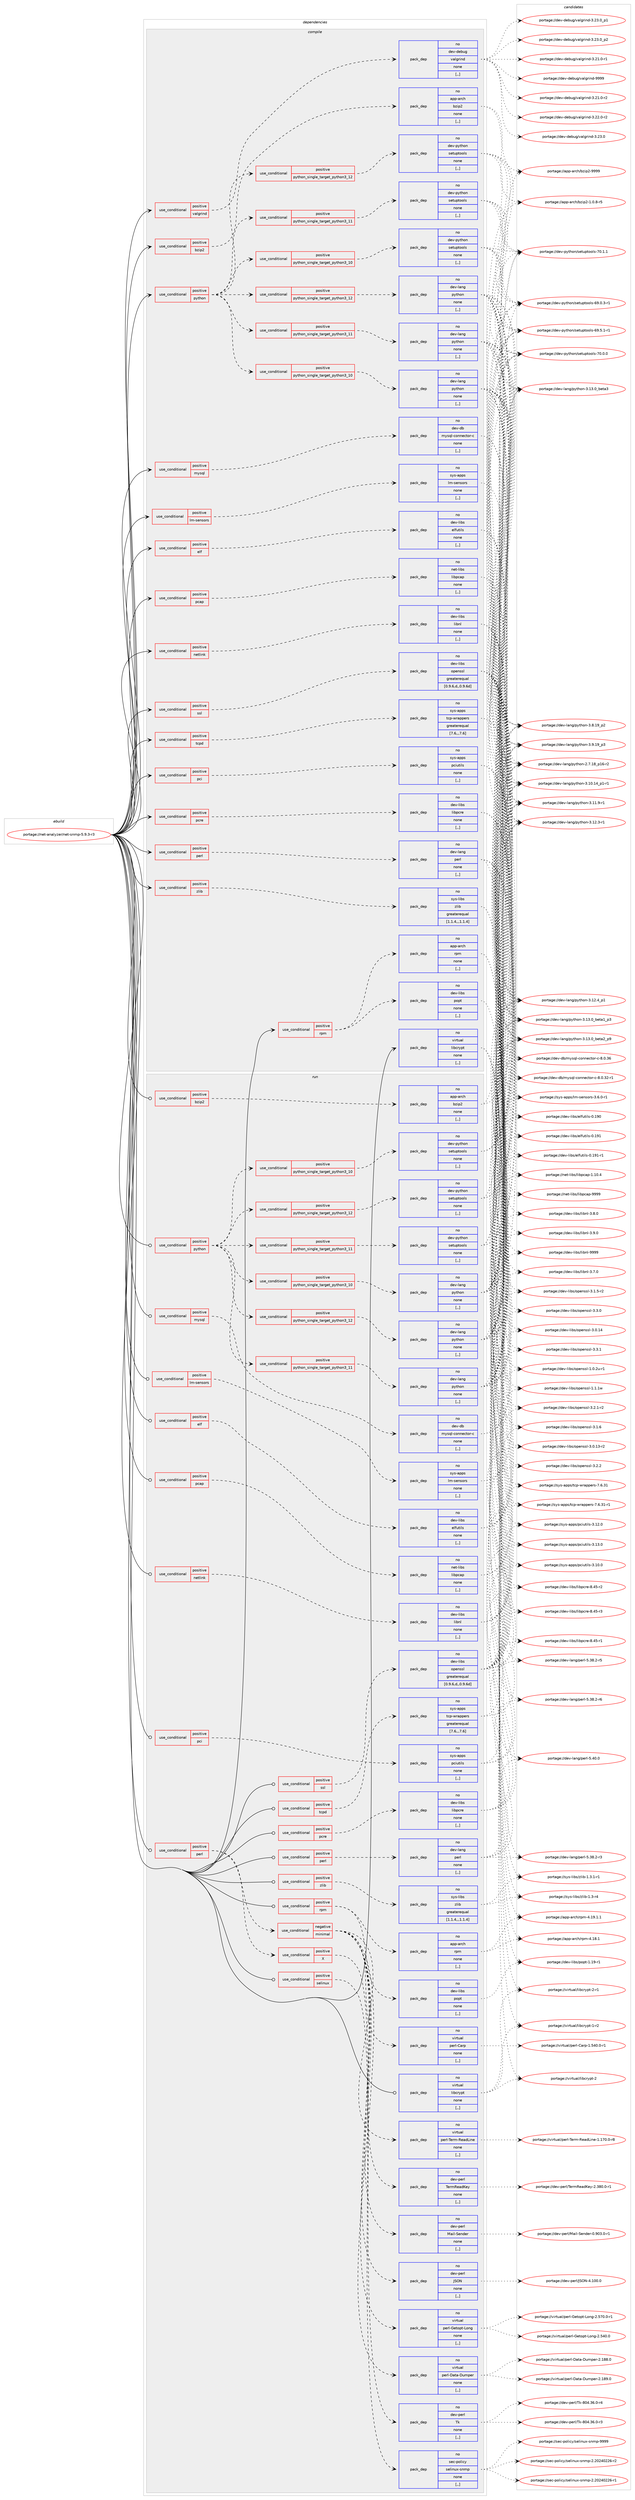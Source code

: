 digraph prolog {

# *************
# Graph options
# *************

newrank=true;
concentrate=true;
compound=true;
graph [rankdir=LR,fontname=Helvetica,fontsize=10,ranksep=1.5];#, ranksep=2.5, nodesep=0.2];
edge  [arrowhead=vee];
node  [fontname=Helvetica,fontsize=10];

# **********
# The ebuild
# **********

subgraph cluster_leftcol {
color=gray;
rank=same;
label=<<i>ebuild</i>>;
id [label="portage://net-analyzer/net-snmp-5.9.3-r3", color=red, width=4, href="../net-analyzer/net-snmp-5.9.3-r3.svg"];
}

# ****************
# The dependencies
# ****************

subgraph cluster_midcol {
color=gray;
label=<<i>dependencies</i>>;
subgraph cluster_compile {
fillcolor="#eeeeee";
style=filled;
label=<<i>compile</i>>;
subgraph cond85039 {
dependency330884 [label=<<TABLE BORDER="0" CELLBORDER="1" CELLSPACING="0" CELLPADDING="4"><TR><TD ROWSPAN="3" CELLPADDING="10">use_conditional</TD></TR><TR><TD>positive</TD></TR><TR><TD>bzip2</TD></TR></TABLE>>, shape=none, color=red];
subgraph pack243325 {
dependency330885 [label=<<TABLE BORDER="0" CELLBORDER="1" CELLSPACING="0" CELLPADDING="4" WIDTH="220"><TR><TD ROWSPAN="6" CELLPADDING="30">pack_dep</TD></TR><TR><TD WIDTH="110">no</TD></TR><TR><TD>app-arch</TD></TR><TR><TD>bzip2</TD></TR><TR><TD>none</TD></TR><TR><TD>[,,]</TD></TR></TABLE>>, shape=none, color=blue];
}
dependency330884:e -> dependency330885:w [weight=20,style="dashed",arrowhead="vee"];
}
id:e -> dependency330884:w [weight=20,style="solid",arrowhead="vee"];
subgraph cond85040 {
dependency330886 [label=<<TABLE BORDER="0" CELLBORDER="1" CELLSPACING="0" CELLPADDING="4"><TR><TD ROWSPAN="3" CELLPADDING="10">use_conditional</TD></TR><TR><TD>positive</TD></TR><TR><TD>elf</TD></TR></TABLE>>, shape=none, color=red];
subgraph pack243326 {
dependency330887 [label=<<TABLE BORDER="0" CELLBORDER="1" CELLSPACING="0" CELLPADDING="4" WIDTH="220"><TR><TD ROWSPAN="6" CELLPADDING="30">pack_dep</TD></TR><TR><TD WIDTH="110">no</TD></TR><TR><TD>dev-libs</TD></TR><TR><TD>elfutils</TD></TR><TR><TD>none</TD></TR><TR><TD>[,,]</TD></TR></TABLE>>, shape=none, color=blue];
}
dependency330886:e -> dependency330887:w [weight=20,style="dashed",arrowhead="vee"];
}
id:e -> dependency330886:w [weight=20,style="solid",arrowhead="vee"];
subgraph cond85041 {
dependency330888 [label=<<TABLE BORDER="0" CELLBORDER="1" CELLSPACING="0" CELLPADDING="4"><TR><TD ROWSPAN="3" CELLPADDING="10">use_conditional</TD></TR><TR><TD>positive</TD></TR><TR><TD>lm-sensors</TD></TR></TABLE>>, shape=none, color=red];
subgraph pack243327 {
dependency330889 [label=<<TABLE BORDER="0" CELLBORDER="1" CELLSPACING="0" CELLPADDING="4" WIDTH="220"><TR><TD ROWSPAN="6" CELLPADDING="30">pack_dep</TD></TR><TR><TD WIDTH="110">no</TD></TR><TR><TD>sys-apps</TD></TR><TR><TD>lm-sensors</TD></TR><TR><TD>none</TD></TR><TR><TD>[,,]</TD></TR></TABLE>>, shape=none, color=blue];
}
dependency330888:e -> dependency330889:w [weight=20,style="dashed",arrowhead="vee"];
}
id:e -> dependency330888:w [weight=20,style="solid",arrowhead="vee"];
subgraph cond85042 {
dependency330890 [label=<<TABLE BORDER="0" CELLBORDER="1" CELLSPACING="0" CELLPADDING="4"><TR><TD ROWSPAN="3" CELLPADDING="10">use_conditional</TD></TR><TR><TD>positive</TD></TR><TR><TD>mysql</TD></TR></TABLE>>, shape=none, color=red];
subgraph pack243328 {
dependency330891 [label=<<TABLE BORDER="0" CELLBORDER="1" CELLSPACING="0" CELLPADDING="4" WIDTH="220"><TR><TD ROWSPAN="6" CELLPADDING="30">pack_dep</TD></TR><TR><TD WIDTH="110">no</TD></TR><TR><TD>dev-db</TD></TR><TR><TD>mysql-connector-c</TD></TR><TR><TD>none</TD></TR><TR><TD>[,,]</TD></TR></TABLE>>, shape=none, color=blue];
}
dependency330890:e -> dependency330891:w [weight=20,style="dashed",arrowhead="vee"];
}
id:e -> dependency330890:w [weight=20,style="solid",arrowhead="vee"];
subgraph cond85043 {
dependency330892 [label=<<TABLE BORDER="0" CELLBORDER="1" CELLSPACING="0" CELLPADDING="4"><TR><TD ROWSPAN="3" CELLPADDING="10">use_conditional</TD></TR><TR><TD>positive</TD></TR><TR><TD>netlink</TD></TR></TABLE>>, shape=none, color=red];
subgraph pack243329 {
dependency330893 [label=<<TABLE BORDER="0" CELLBORDER="1" CELLSPACING="0" CELLPADDING="4" WIDTH="220"><TR><TD ROWSPAN="6" CELLPADDING="30">pack_dep</TD></TR><TR><TD WIDTH="110">no</TD></TR><TR><TD>dev-libs</TD></TR><TR><TD>libnl</TD></TR><TR><TD>none</TD></TR><TR><TD>[,,]</TD></TR></TABLE>>, shape=none, color=blue];
}
dependency330892:e -> dependency330893:w [weight=20,style="dashed",arrowhead="vee"];
}
id:e -> dependency330892:w [weight=20,style="solid",arrowhead="vee"];
subgraph cond85044 {
dependency330894 [label=<<TABLE BORDER="0" CELLBORDER="1" CELLSPACING="0" CELLPADDING="4"><TR><TD ROWSPAN="3" CELLPADDING="10">use_conditional</TD></TR><TR><TD>positive</TD></TR><TR><TD>pcap</TD></TR></TABLE>>, shape=none, color=red];
subgraph pack243330 {
dependency330895 [label=<<TABLE BORDER="0" CELLBORDER="1" CELLSPACING="0" CELLPADDING="4" WIDTH="220"><TR><TD ROWSPAN="6" CELLPADDING="30">pack_dep</TD></TR><TR><TD WIDTH="110">no</TD></TR><TR><TD>net-libs</TD></TR><TR><TD>libpcap</TD></TR><TR><TD>none</TD></TR><TR><TD>[,,]</TD></TR></TABLE>>, shape=none, color=blue];
}
dependency330894:e -> dependency330895:w [weight=20,style="dashed",arrowhead="vee"];
}
id:e -> dependency330894:w [weight=20,style="solid",arrowhead="vee"];
subgraph cond85045 {
dependency330896 [label=<<TABLE BORDER="0" CELLBORDER="1" CELLSPACING="0" CELLPADDING="4"><TR><TD ROWSPAN="3" CELLPADDING="10">use_conditional</TD></TR><TR><TD>positive</TD></TR><TR><TD>pci</TD></TR></TABLE>>, shape=none, color=red];
subgraph pack243331 {
dependency330897 [label=<<TABLE BORDER="0" CELLBORDER="1" CELLSPACING="0" CELLPADDING="4" WIDTH="220"><TR><TD ROWSPAN="6" CELLPADDING="30">pack_dep</TD></TR><TR><TD WIDTH="110">no</TD></TR><TR><TD>sys-apps</TD></TR><TR><TD>pciutils</TD></TR><TR><TD>none</TD></TR><TR><TD>[,,]</TD></TR></TABLE>>, shape=none, color=blue];
}
dependency330896:e -> dependency330897:w [weight=20,style="dashed",arrowhead="vee"];
}
id:e -> dependency330896:w [weight=20,style="solid",arrowhead="vee"];
subgraph cond85046 {
dependency330898 [label=<<TABLE BORDER="0" CELLBORDER="1" CELLSPACING="0" CELLPADDING="4"><TR><TD ROWSPAN="3" CELLPADDING="10">use_conditional</TD></TR><TR><TD>positive</TD></TR><TR><TD>pcre</TD></TR></TABLE>>, shape=none, color=red];
subgraph pack243332 {
dependency330899 [label=<<TABLE BORDER="0" CELLBORDER="1" CELLSPACING="0" CELLPADDING="4" WIDTH="220"><TR><TD ROWSPAN="6" CELLPADDING="30">pack_dep</TD></TR><TR><TD WIDTH="110">no</TD></TR><TR><TD>dev-libs</TD></TR><TR><TD>libpcre</TD></TR><TR><TD>none</TD></TR><TR><TD>[,,]</TD></TR></TABLE>>, shape=none, color=blue];
}
dependency330898:e -> dependency330899:w [weight=20,style="dashed",arrowhead="vee"];
}
id:e -> dependency330898:w [weight=20,style="solid",arrowhead="vee"];
subgraph cond85047 {
dependency330900 [label=<<TABLE BORDER="0" CELLBORDER="1" CELLSPACING="0" CELLPADDING="4"><TR><TD ROWSPAN="3" CELLPADDING="10">use_conditional</TD></TR><TR><TD>positive</TD></TR><TR><TD>perl</TD></TR></TABLE>>, shape=none, color=red];
subgraph pack243333 {
dependency330901 [label=<<TABLE BORDER="0" CELLBORDER="1" CELLSPACING="0" CELLPADDING="4" WIDTH="220"><TR><TD ROWSPAN="6" CELLPADDING="30">pack_dep</TD></TR><TR><TD WIDTH="110">no</TD></TR><TR><TD>dev-lang</TD></TR><TR><TD>perl</TD></TR><TR><TD>none</TD></TR><TR><TD>[,,]</TD></TR></TABLE>>, shape=none, color=blue];
}
dependency330900:e -> dependency330901:w [weight=20,style="dashed",arrowhead="vee"];
}
id:e -> dependency330900:w [weight=20,style="solid",arrowhead="vee"];
subgraph cond85048 {
dependency330902 [label=<<TABLE BORDER="0" CELLBORDER="1" CELLSPACING="0" CELLPADDING="4"><TR><TD ROWSPAN="3" CELLPADDING="10">use_conditional</TD></TR><TR><TD>positive</TD></TR><TR><TD>python</TD></TR></TABLE>>, shape=none, color=red];
subgraph cond85049 {
dependency330903 [label=<<TABLE BORDER="0" CELLBORDER="1" CELLSPACING="0" CELLPADDING="4"><TR><TD ROWSPAN="3" CELLPADDING="10">use_conditional</TD></TR><TR><TD>positive</TD></TR><TR><TD>python_single_target_python3_10</TD></TR></TABLE>>, shape=none, color=red];
subgraph pack243334 {
dependency330904 [label=<<TABLE BORDER="0" CELLBORDER="1" CELLSPACING="0" CELLPADDING="4" WIDTH="220"><TR><TD ROWSPAN="6" CELLPADDING="30">pack_dep</TD></TR><TR><TD WIDTH="110">no</TD></TR><TR><TD>dev-python</TD></TR><TR><TD>setuptools</TD></TR><TR><TD>none</TD></TR><TR><TD>[,,]</TD></TR></TABLE>>, shape=none, color=blue];
}
dependency330903:e -> dependency330904:w [weight=20,style="dashed",arrowhead="vee"];
}
dependency330902:e -> dependency330903:w [weight=20,style="dashed",arrowhead="vee"];
subgraph cond85050 {
dependency330905 [label=<<TABLE BORDER="0" CELLBORDER="1" CELLSPACING="0" CELLPADDING="4"><TR><TD ROWSPAN="3" CELLPADDING="10">use_conditional</TD></TR><TR><TD>positive</TD></TR><TR><TD>python_single_target_python3_11</TD></TR></TABLE>>, shape=none, color=red];
subgraph pack243335 {
dependency330906 [label=<<TABLE BORDER="0" CELLBORDER="1" CELLSPACING="0" CELLPADDING="4" WIDTH="220"><TR><TD ROWSPAN="6" CELLPADDING="30">pack_dep</TD></TR><TR><TD WIDTH="110">no</TD></TR><TR><TD>dev-python</TD></TR><TR><TD>setuptools</TD></TR><TR><TD>none</TD></TR><TR><TD>[,,]</TD></TR></TABLE>>, shape=none, color=blue];
}
dependency330905:e -> dependency330906:w [weight=20,style="dashed",arrowhead="vee"];
}
dependency330902:e -> dependency330905:w [weight=20,style="dashed",arrowhead="vee"];
subgraph cond85051 {
dependency330907 [label=<<TABLE BORDER="0" CELLBORDER="1" CELLSPACING="0" CELLPADDING="4"><TR><TD ROWSPAN="3" CELLPADDING="10">use_conditional</TD></TR><TR><TD>positive</TD></TR><TR><TD>python_single_target_python3_12</TD></TR></TABLE>>, shape=none, color=red];
subgraph pack243336 {
dependency330908 [label=<<TABLE BORDER="0" CELLBORDER="1" CELLSPACING="0" CELLPADDING="4" WIDTH="220"><TR><TD ROWSPAN="6" CELLPADDING="30">pack_dep</TD></TR><TR><TD WIDTH="110">no</TD></TR><TR><TD>dev-python</TD></TR><TR><TD>setuptools</TD></TR><TR><TD>none</TD></TR><TR><TD>[,,]</TD></TR></TABLE>>, shape=none, color=blue];
}
dependency330907:e -> dependency330908:w [weight=20,style="dashed",arrowhead="vee"];
}
dependency330902:e -> dependency330907:w [weight=20,style="dashed",arrowhead="vee"];
subgraph cond85052 {
dependency330909 [label=<<TABLE BORDER="0" CELLBORDER="1" CELLSPACING="0" CELLPADDING="4"><TR><TD ROWSPAN="3" CELLPADDING="10">use_conditional</TD></TR><TR><TD>positive</TD></TR><TR><TD>python_single_target_python3_10</TD></TR></TABLE>>, shape=none, color=red];
subgraph pack243337 {
dependency330910 [label=<<TABLE BORDER="0" CELLBORDER="1" CELLSPACING="0" CELLPADDING="4" WIDTH="220"><TR><TD ROWSPAN="6" CELLPADDING="30">pack_dep</TD></TR><TR><TD WIDTH="110">no</TD></TR><TR><TD>dev-lang</TD></TR><TR><TD>python</TD></TR><TR><TD>none</TD></TR><TR><TD>[,,]</TD></TR></TABLE>>, shape=none, color=blue];
}
dependency330909:e -> dependency330910:w [weight=20,style="dashed",arrowhead="vee"];
}
dependency330902:e -> dependency330909:w [weight=20,style="dashed",arrowhead="vee"];
subgraph cond85053 {
dependency330911 [label=<<TABLE BORDER="0" CELLBORDER="1" CELLSPACING="0" CELLPADDING="4"><TR><TD ROWSPAN="3" CELLPADDING="10">use_conditional</TD></TR><TR><TD>positive</TD></TR><TR><TD>python_single_target_python3_11</TD></TR></TABLE>>, shape=none, color=red];
subgraph pack243338 {
dependency330912 [label=<<TABLE BORDER="0" CELLBORDER="1" CELLSPACING="0" CELLPADDING="4" WIDTH="220"><TR><TD ROWSPAN="6" CELLPADDING="30">pack_dep</TD></TR><TR><TD WIDTH="110">no</TD></TR><TR><TD>dev-lang</TD></TR><TR><TD>python</TD></TR><TR><TD>none</TD></TR><TR><TD>[,,]</TD></TR></TABLE>>, shape=none, color=blue];
}
dependency330911:e -> dependency330912:w [weight=20,style="dashed",arrowhead="vee"];
}
dependency330902:e -> dependency330911:w [weight=20,style="dashed",arrowhead="vee"];
subgraph cond85054 {
dependency330913 [label=<<TABLE BORDER="0" CELLBORDER="1" CELLSPACING="0" CELLPADDING="4"><TR><TD ROWSPAN="3" CELLPADDING="10">use_conditional</TD></TR><TR><TD>positive</TD></TR><TR><TD>python_single_target_python3_12</TD></TR></TABLE>>, shape=none, color=red];
subgraph pack243339 {
dependency330914 [label=<<TABLE BORDER="0" CELLBORDER="1" CELLSPACING="0" CELLPADDING="4" WIDTH="220"><TR><TD ROWSPAN="6" CELLPADDING="30">pack_dep</TD></TR><TR><TD WIDTH="110">no</TD></TR><TR><TD>dev-lang</TD></TR><TR><TD>python</TD></TR><TR><TD>none</TD></TR><TR><TD>[,,]</TD></TR></TABLE>>, shape=none, color=blue];
}
dependency330913:e -> dependency330914:w [weight=20,style="dashed",arrowhead="vee"];
}
dependency330902:e -> dependency330913:w [weight=20,style="dashed",arrowhead="vee"];
}
id:e -> dependency330902:w [weight=20,style="solid",arrowhead="vee"];
subgraph cond85055 {
dependency330915 [label=<<TABLE BORDER="0" CELLBORDER="1" CELLSPACING="0" CELLPADDING="4"><TR><TD ROWSPAN="3" CELLPADDING="10">use_conditional</TD></TR><TR><TD>positive</TD></TR><TR><TD>rpm</TD></TR></TABLE>>, shape=none, color=red];
subgraph pack243340 {
dependency330916 [label=<<TABLE BORDER="0" CELLBORDER="1" CELLSPACING="0" CELLPADDING="4" WIDTH="220"><TR><TD ROWSPAN="6" CELLPADDING="30">pack_dep</TD></TR><TR><TD WIDTH="110">no</TD></TR><TR><TD>app-arch</TD></TR><TR><TD>rpm</TD></TR><TR><TD>none</TD></TR><TR><TD>[,,]</TD></TR></TABLE>>, shape=none, color=blue];
}
dependency330915:e -> dependency330916:w [weight=20,style="dashed",arrowhead="vee"];
subgraph pack243341 {
dependency330917 [label=<<TABLE BORDER="0" CELLBORDER="1" CELLSPACING="0" CELLPADDING="4" WIDTH="220"><TR><TD ROWSPAN="6" CELLPADDING="30">pack_dep</TD></TR><TR><TD WIDTH="110">no</TD></TR><TR><TD>dev-libs</TD></TR><TR><TD>popt</TD></TR><TR><TD>none</TD></TR><TR><TD>[,,]</TD></TR></TABLE>>, shape=none, color=blue];
}
dependency330915:e -> dependency330917:w [weight=20,style="dashed",arrowhead="vee"];
}
id:e -> dependency330915:w [weight=20,style="solid",arrowhead="vee"];
subgraph cond85056 {
dependency330918 [label=<<TABLE BORDER="0" CELLBORDER="1" CELLSPACING="0" CELLPADDING="4"><TR><TD ROWSPAN="3" CELLPADDING="10">use_conditional</TD></TR><TR><TD>positive</TD></TR><TR><TD>ssl</TD></TR></TABLE>>, shape=none, color=red];
subgraph pack243342 {
dependency330919 [label=<<TABLE BORDER="0" CELLBORDER="1" CELLSPACING="0" CELLPADDING="4" WIDTH="220"><TR><TD ROWSPAN="6" CELLPADDING="30">pack_dep</TD></TR><TR><TD WIDTH="110">no</TD></TR><TR><TD>dev-libs</TD></TR><TR><TD>openssl</TD></TR><TR><TD>greaterequal</TD></TR><TR><TD>[0.9.6,d,,0.9.6d]</TD></TR></TABLE>>, shape=none, color=blue];
}
dependency330918:e -> dependency330919:w [weight=20,style="dashed",arrowhead="vee"];
}
id:e -> dependency330918:w [weight=20,style="solid",arrowhead="vee"];
subgraph cond85057 {
dependency330920 [label=<<TABLE BORDER="0" CELLBORDER="1" CELLSPACING="0" CELLPADDING="4"><TR><TD ROWSPAN="3" CELLPADDING="10">use_conditional</TD></TR><TR><TD>positive</TD></TR><TR><TD>tcpd</TD></TR></TABLE>>, shape=none, color=red];
subgraph pack243343 {
dependency330921 [label=<<TABLE BORDER="0" CELLBORDER="1" CELLSPACING="0" CELLPADDING="4" WIDTH="220"><TR><TD ROWSPAN="6" CELLPADDING="30">pack_dep</TD></TR><TR><TD WIDTH="110">no</TD></TR><TR><TD>sys-apps</TD></TR><TR><TD>tcp-wrappers</TD></TR><TR><TD>greaterequal</TD></TR><TR><TD>[7.6,,,7.6]</TD></TR></TABLE>>, shape=none, color=blue];
}
dependency330920:e -> dependency330921:w [weight=20,style="dashed",arrowhead="vee"];
}
id:e -> dependency330920:w [weight=20,style="solid",arrowhead="vee"];
subgraph cond85058 {
dependency330922 [label=<<TABLE BORDER="0" CELLBORDER="1" CELLSPACING="0" CELLPADDING="4"><TR><TD ROWSPAN="3" CELLPADDING="10">use_conditional</TD></TR><TR><TD>positive</TD></TR><TR><TD>valgrind</TD></TR></TABLE>>, shape=none, color=red];
subgraph pack243344 {
dependency330923 [label=<<TABLE BORDER="0" CELLBORDER="1" CELLSPACING="0" CELLPADDING="4" WIDTH="220"><TR><TD ROWSPAN="6" CELLPADDING="30">pack_dep</TD></TR><TR><TD WIDTH="110">no</TD></TR><TR><TD>dev-debug</TD></TR><TR><TD>valgrind</TD></TR><TR><TD>none</TD></TR><TR><TD>[,,]</TD></TR></TABLE>>, shape=none, color=blue];
}
dependency330922:e -> dependency330923:w [weight=20,style="dashed",arrowhead="vee"];
}
id:e -> dependency330922:w [weight=20,style="solid",arrowhead="vee"];
subgraph cond85059 {
dependency330924 [label=<<TABLE BORDER="0" CELLBORDER="1" CELLSPACING="0" CELLPADDING="4"><TR><TD ROWSPAN="3" CELLPADDING="10">use_conditional</TD></TR><TR><TD>positive</TD></TR><TR><TD>zlib</TD></TR></TABLE>>, shape=none, color=red];
subgraph pack243345 {
dependency330925 [label=<<TABLE BORDER="0" CELLBORDER="1" CELLSPACING="0" CELLPADDING="4" WIDTH="220"><TR><TD ROWSPAN="6" CELLPADDING="30">pack_dep</TD></TR><TR><TD WIDTH="110">no</TD></TR><TR><TD>sys-libs</TD></TR><TR><TD>zlib</TD></TR><TR><TD>greaterequal</TD></TR><TR><TD>[1.1.4,,,1.1.4]</TD></TR></TABLE>>, shape=none, color=blue];
}
dependency330924:e -> dependency330925:w [weight=20,style="dashed",arrowhead="vee"];
}
id:e -> dependency330924:w [weight=20,style="solid",arrowhead="vee"];
subgraph pack243346 {
dependency330926 [label=<<TABLE BORDER="0" CELLBORDER="1" CELLSPACING="0" CELLPADDING="4" WIDTH="220"><TR><TD ROWSPAN="6" CELLPADDING="30">pack_dep</TD></TR><TR><TD WIDTH="110">no</TD></TR><TR><TD>virtual</TD></TR><TR><TD>libcrypt</TD></TR><TR><TD>none</TD></TR><TR><TD>[,,]</TD></TR></TABLE>>, shape=none, color=blue];
}
id:e -> dependency330926:w [weight=20,style="solid",arrowhead="vee"];
}
subgraph cluster_compileandrun {
fillcolor="#eeeeee";
style=filled;
label=<<i>compile and run</i>>;
}
subgraph cluster_run {
fillcolor="#eeeeee";
style=filled;
label=<<i>run</i>>;
subgraph cond85060 {
dependency330927 [label=<<TABLE BORDER="0" CELLBORDER="1" CELLSPACING="0" CELLPADDING="4"><TR><TD ROWSPAN="3" CELLPADDING="10">use_conditional</TD></TR><TR><TD>positive</TD></TR><TR><TD>bzip2</TD></TR></TABLE>>, shape=none, color=red];
subgraph pack243347 {
dependency330928 [label=<<TABLE BORDER="0" CELLBORDER="1" CELLSPACING="0" CELLPADDING="4" WIDTH="220"><TR><TD ROWSPAN="6" CELLPADDING="30">pack_dep</TD></TR><TR><TD WIDTH="110">no</TD></TR><TR><TD>app-arch</TD></TR><TR><TD>bzip2</TD></TR><TR><TD>none</TD></TR><TR><TD>[,,]</TD></TR></TABLE>>, shape=none, color=blue];
}
dependency330927:e -> dependency330928:w [weight=20,style="dashed",arrowhead="vee"];
}
id:e -> dependency330927:w [weight=20,style="solid",arrowhead="odot"];
subgraph cond85061 {
dependency330929 [label=<<TABLE BORDER="0" CELLBORDER="1" CELLSPACING="0" CELLPADDING="4"><TR><TD ROWSPAN="3" CELLPADDING="10">use_conditional</TD></TR><TR><TD>positive</TD></TR><TR><TD>elf</TD></TR></TABLE>>, shape=none, color=red];
subgraph pack243348 {
dependency330930 [label=<<TABLE BORDER="0" CELLBORDER="1" CELLSPACING="0" CELLPADDING="4" WIDTH="220"><TR><TD ROWSPAN="6" CELLPADDING="30">pack_dep</TD></TR><TR><TD WIDTH="110">no</TD></TR><TR><TD>dev-libs</TD></TR><TR><TD>elfutils</TD></TR><TR><TD>none</TD></TR><TR><TD>[,,]</TD></TR></TABLE>>, shape=none, color=blue];
}
dependency330929:e -> dependency330930:w [weight=20,style="dashed",arrowhead="vee"];
}
id:e -> dependency330929:w [weight=20,style="solid",arrowhead="odot"];
subgraph cond85062 {
dependency330931 [label=<<TABLE BORDER="0" CELLBORDER="1" CELLSPACING="0" CELLPADDING="4"><TR><TD ROWSPAN="3" CELLPADDING="10">use_conditional</TD></TR><TR><TD>positive</TD></TR><TR><TD>lm-sensors</TD></TR></TABLE>>, shape=none, color=red];
subgraph pack243349 {
dependency330932 [label=<<TABLE BORDER="0" CELLBORDER="1" CELLSPACING="0" CELLPADDING="4" WIDTH="220"><TR><TD ROWSPAN="6" CELLPADDING="30">pack_dep</TD></TR><TR><TD WIDTH="110">no</TD></TR><TR><TD>sys-apps</TD></TR><TR><TD>lm-sensors</TD></TR><TR><TD>none</TD></TR><TR><TD>[,,]</TD></TR></TABLE>>, shape=none, color=blue];
}
dependency330931:e -> dependency330932:w [weight=20,style="dashed",arrowhead="vee"];
}
id:e -> dependency330931:w [weight=20,style="solid",arrowhead="odot"];
subgraph cond85063 {
dependency330933 [label=<<TABLE BORDER="0" CELLBORDER="1" CELLSPACING="0" CELLPADDING="4"><TR><TD ROWSPAN="3" CELLPADDING="10">use_conditional</TD></TR><TR><TD>positive</TD></TR><TR><TD>mysql</TD></TR></TABLE>>, shape=none, color=red];
subgraph pack243350 {
dependency330934 [label=<<TABLE BORDER="0" CELLBORDER="1" CELLSPACING="0" CELLPADDING="4" WIDTH="220"><TR><TD ROWSPAN="6" CELLPADDING="30">pack_dep</TD></TR><TR><TD WIDTH="110">no</TD></TR><TR><TD>dev-db</TD></TR><TR><TD>mysql-connector-c</TD></TR><TR><TD>none</TD></TR><TR><TD>[,,]</TD></TR></TABLE>>, shape=none, color=blue];
}
dependency330933:e -> dependency330934:w [weight=20,style="dashed",arrowhead="vee"];
}
id:e -> dependency330933:w [weight=20,style="solid",arrowhead="odot"];
subgraph cond85064 {
dependency330935 [label=<<TABLE BORDER="0" CELLBORDER="1" CELLSPACING="0" CELLPADDING="4"><TR><TD ROWSPAN="3" CELLPADDING="10">use_conditional</TD></TR><TR><TD>positive</TD></TR><TR><TD>netlink</TD></TR></TABLE>>, shape=none, color=red];
subgraph pack243351 {
dependency330936 [label=<<TABLE BORDER="0" CELLBORDER="1" CELLSPACING="0" CELLPADDING="4" WIDTH="220"><TR><TD ROWSPAN="6" CELLPADDING="30">pack_dep</TD></TR><TR><TD WIDTH="110">no</TD></TR><TR><TD>dev-libs</TD></TR><TR><TD>libnl</TD></TR><TR><TD>none</TD></TR><TR><TD>[,,]</TD></TR></TABLE>>, shape=none, color=blue];
}
dependency330935:e -> dependency330936:w [weight=20,style="dashed",arrowhead="vee"];
}
id:e -> dependency330935:w [weight=20,style="solid",arrowhead="odot"];
subgraph cond85065 {
dependency330937 [label=<<TABLE BORDER="0" CELLBORDER="1" CELLSPACING="0" CELLPADDING="4"><TR><TD ROWSPAN="3" CELLPADDING="10">use_conditional</TD></TR><TR><TD>positive</TD></TR><TR><TD>pcap</TD></TR></TABLE>>, shape=none, color=red];
subgraph pack243352 {
dependency330938 [label=<<TABLE BORDER="0" CELLBORDER="1" CELLSPACING="0" CELLPADDING="4" WIDTH="220"><TR><TD ROWSPAN="6" CELLPADDING="30">pack_dep</TD></TR><TR><TD WIDTH="110">no</TD></TR><TR><TD>net-libs</TD></TR><TR><TD>libpcap</TD></TR><TR><TD>none</TD></TR><TR><TD>[,,]</TD></TR></TABLE>>, shape=none, color=blue];
}
dependency330937:e -> dependency330938:w [weight=20,style="dashed",arrowhead="vee"];
}
id:e -> dependency330937:w [weight=20,style="solid",arrowhead="odot"];
subgraph cond85066 {
dependency330939 [label=<<TABLE BORDER="0" CELLBORDER="1" CELLSPACING="0" CELLPADDING="4"><TR><TD ROWSPAN="3" CELLPADDING="10">use_conditional</TD></TR><TR><TD>positive</TD></TR><TR><TD>pci</TD></TR></TABLE>>, shape=none, color=red];
subgraph pack243353 {
dependency330940 [label=<<TABLE BORDER="0" CELLBORDER="1" CELLSPACING="0" CELLPADDING="4" WIDTH="220"><TR><TD ROWSPAN="6" CELLPADDING="30">pack_dep</TD></TR><TR><TD WIDTH="110">no</TD></TR><TR><TD>sys-apps</TD></TR><TR><TD>pciutils</TD></TR><TR><TD>none</TD></TR><TR><TD>[,,]</TD></TR></TABLE>>, shape=none, color=blue];
}
dependency330939:e -> dependency330940:w [weight=20,style="dashed",arrowhead="vee"];
}
id:e -> dependency330939:w [weight=20,style="solid",arrowhead="odot"];
subgraph cond85067 {
dependency330941 [label=<<TABLE BORDER="0" CELLBORDER="1" CELLSPACING="0" CELLPADDING="4"><TR><TD ROWSPAN="3" CELLPADDING="10">use_conditional</TD></TR><TR><TD>positive</TD></TR><TR><TD>pcre</TD></TR></TABLE>>, shape=none, color=red];
subgraph pack243354 {
dependency330942 [label=<<TABLE BORDER="0" CELLBORDER="1" CELLSPACING="0" CELLPADDING="4" WIDTH="220"><TR><TD ROWSPAN="6" CELLPADDING="30">pack_dep</TD></TR><TR><TD WIDTH="110">no</TD></TR><TR><TD>dev-libs</TD></TR><TR><TD>libpcre</TD></TR><TR><TD>none</TD></TR><TR><TD>[,,]</TD></TR></TABLE>>, shape=none, color=blue];
}
dependency330941:e -> dependency330942:w [weight=20,style="dashed",arrowhead="vee"];
}
id:e -> dependency330941:w [weight=20,style="solid",arrowhead="odot"];
subgraph cond85068 {
dependency330943 [label=<<TABLE BORDER="0" CELLBORDER="1" CELLSPACING="0" CELLPADDING="4"><TR><TD ROWSPAN="3" CELLPADDING="10">use_conditional</TD></TR><TR><TD>positive</TD></TR><TR><TD>perl</TD></TR></TABLE>>, shape=none, color=red];
subgraph cond85069 {
dependency330944 [label=<<TABLE BORDER="0" CELLBORDER="1" CELLSPACING="0" CELLPADDING="4"><TR><TD ROWSPAN="3" CELLPADDING="10">use_conditional</TD></TR><TR><TD>positive</TD></TR><TR><TD>X</TD></TR></TABLE>>, shape=none, color=red];
subgraph pack243355 {
dependency330945 [label=<<TABLE BORDER="0" CELLBORDER="1" CELLSPACING="0" CELLPADDING="4" WIDTH="220"><TR><TD ROWSPAN="6" CELLPADDING="30">pack_dep</TD></TR><TR><TD WIDTH="110">no</TD></TR><TR><TD>dev-perl</TD></TR><TR><TD>Tk</TD></TR><TR><TD>none</TD></TR><TR><TD>[,,]</TD></TR></TABLE>>, shape=none, color=blue];
}
dependency330944:e -> dependency330945:w [weight=20,style="dashed",arrowhead="vee"];
}
dependency330943:e -> dependency330944:w [weight=20,style="dashed",arrowhead="vee"];
subgraph cond85070 {
dependency330946 [label=<<TABLE BORDER="0" CELLBORDER="1" CELLSPACING="0" CELLPADDING="4"><TR><TD ROWSPAN="3" CELLPADDING="10">use_conditional</TD></TR><TR><TD>negative</TD></TR><TR><TD>minimal</TD></TR></TABLE>>, shape=none, color=red];
subgraph pack243356 {
dependency330947 [label=<<TABLE BORDER="0" CELLBORDER="1" CELLSPACING="0" CELLPADDING="4" WIDTH="220"><TR><TD ROWSPAN="6" CELLPADDING="30">pack_dep</TD></TR><TR><TD WIDTH="110">no</TD></TR><TR><TD>virtual</TD></TR><TR><TD>perl-Carp</TD></TR><TR><TD>none</TD></TR><TR><TD>[,,]</TD></TR></TABLE>>, shape=none, color=blue];
}
dependency330946:e -> dependency330947:w [weight=20,style="dashed",arrowhead="vee"];
subgraph pack243357 {
dependency330948 [label=<<TABLE BORDER="0" CELLBORDER="1" CELLSPACING="0" CELLPADDING="4" WIDTH="220"><TR><TD ROWSPAN="6" CELLPADDING="30">pack_dep</TD></TR><TR><TD WIDTH="110">no</TD></TR><TR><TD>virtual</TD></TR><TR><TD>perl-Data-Dumper</TD></TR><TR><TD>none</TD></TR><TR><TD>[,,]</TD></TR></TABLE>>, shape=none, color=blue];
}
dependency330946:e -> dependency330948:w [weight=20,style="dashed",arrowhead="vee"];
subgraph pack243358 {
dependency330949 [label=<<TABLE BORDER="0" CELLBORDER="1" CELLSPACING="0" CELLPADDING="4" WIDTH="220"><TR><TD ROWSPAN="6" CELLPADDING="30">pack_dep</TD></TR><TR><TD WIDTH="110">no</TD></TR><TR><TD>virtual</TD></TR><TR><TD>perl-Getopt-Long</TD></TR><TR><TD>none</TD></TR><TR><TD>[,,]</TD></TR></TABLE>>, shape=none, color=blue];
}
dependency330946:e -> dependency330949:w [weight=20,style="dashed",arrowhead="vee"];
subgraph pack243359 {
dependency330950 [label=<<TABLE BORDER="0" CELLBORDER="1" CELLSPACING="0" CELLPADDING="4" WIDTH="220"><TR><TD ROWSPAN="6" CELLPADDING="30">pack_dep</TD></TR><TR><TD WIDTH="110">no</TD></TR><TR><TD>dev-perl</TD></TR><TR><TD>JSON</TD></TR><TR><TD>none</TD></TR><TR><TD>[,,]</TD></TR></TABLE>>, shape=none, color=blue];
}
dependency330946:e -> dependency330950:w [weight=20,style="dashed",arrowhead="vee"];
subgraph pack243360 {
dependency330951 [label=<<TABLE BORDER="0" CELLBORDER="1" CELLSPACING="0" CELLPADDING="4" WIDTH="220"><TR><TD ROWSPAN="6" CELLPADDING="30">pack_dep</TD></TR><TR><TD WIDTH="110">no</TD></TR><TR><TD>dev-perl</TD></TR><TR><TD>Mail-Sender</TD></TR><TR><TD>none</TD></TR><TR><TD>[,,]</TD></TR></TABLE>>, shape=none, color=blue];
}
dependency330946:e -> dependency330951:w [weight=20,style="dashed",arrowhead="vee"];
subgraph pack243361 {
dependency330952 [label=<<TABLE BORDER="0" CELLBORDER="1" CELLSPACING="0" CELLPADDING="4" WIDTH="220"><TR><TD ROWSPAN="6" CELLPADDING="30">pack_dep</TD></TR><TR><TD WIDTH="110">no</TD></TR><TR><TD>dev-perl</TD></TR><TR><TD>TermReadKey</TD></TR><TR><TD>none</TD></TR><TR><TD>[,,]</TD></TR></TABLE>>, shape=none, color=blue];
}
dependency330946:e -> dependency330952:w [weight=20,style="dashed",arrowhead="vee"];
subgraph pack243362 {
dependency330953 [label=<<TABLE BORDER="0" CELLBORDER="1" CELLSPACING="0" CELLPADDING="4" WIDTH="220"><TR><TD ROWSPAN="6" CELLPADDING="30">pack_dep</TD></TR><TR><TD WIDTH="110">no</TD></TR><TR><TD>virtual</TD></TR><TR><TD>perl-Term-ReadLine</TD></TR><TR><TD>none</TD></TR><TR><TD>[,,]</TD></TR></TABLE>>, shape=none, color=blue];
}
dependency330946:e -> dependency330953:w [weight=20,style="dashed",arrowhead="vee"];
}
dependency330943:e -> dependency330946:w [weight=20,style="dashed",arrowhead="vee"];
}
id:e -> dependency330943:w [weight=20,style="solid",arrowhead="odot"];
subgraph cond85071 {
dependency330954 [label=<<TABLE BORDER="0" CELLBORDER="1" CELLSPACING="0" CELLPADDING="4"><TR><TD ROWSPAN="3" CELLPADDING="10">use_conditional</TD></TR><TR><TD>positive</TD></TR><TR><TD>perl</TD></TR></TABLE>>, shape=none, color=red];
subgraph pack243363 {
dependency330955 [label=<<TABLE BORDER="0" CELLBORDER="1" CELLSPACING="0" CELLPADDING="4" WIDTH="220"><TR><TD ROWSPAN="6" CELLPADDING="30">pack_dep</TD></TR><TR><TD WIDTH="110">no</TD></TR><TR><TD>dev-lang</TD></TR><TR><TD>perl</TD></TR><TR><TD>none</TD></TR><TR><TD>[,,]</TD></TR></TABLE>>, shape=none, color=blue];
}
dependency330954:e -> dependency330955:w [weight=20,style="dashed",arrowhead="vee"];
}
id:e -> dependency330954:w [weight=20,style="solid",arrowhead="odot"];
subgraph cond85072 {
dependency330956 [label=<<TABLE BORDER="0" CELLBORDER="1" CELLSPACING="0" CELLPADDING="4"><TR><TD ROWSPAN="3" CELLPADDING="10">use_conditional</TD></TR><TR><TD>positive</TD></TR><TR><TD>python</TD></TR></TABLE>>, shape=none, color=red];
subgraph cond85073 {
dependency330957 [label=<<TABLE BORDER="0" CELLBORDER="1" CELLSPACING="0" CELLPADDING="4"><TR><TD ROWSPAN="3" CELLPADDING="10">use_conditional</TD></TR><TR><TD>positive</TD></TR><TR><TD>python_single_target_python3_10</TD></TR></TABLE>>, shape=none, color=red];
subgraph pack243364 {
dependency330958 [label=<<TABLE BORDER="0" CELLBORDER="1" CELLSPACING="0" CELLPADDING="4" WIDTH="220"><TR><TD ROWSPAN="6" CELLPADDING="30">pack_dep</TD></TR><TR><TD WIDTH="110">no</TD></TR><TR><TD>dev-python</TD></TR><TR><TD>setuptools</TD></TR><TR><TD>none</TD></TR><TR><TD>[,,]</TD></TR></TABLE>>, shape=none, color=blue];
}
dependency330957:e -> dependency330958:w [weight=20,style="dashed",arrowhead="vee"];
}
dependency330956:e -> dependency330957:w [weight=20,style="dashed",arrowhead="vee"];
subgraph cond85074 {
dependency330959 [label=<<TABLE BORDER="0" CELLBORDER="1" CELLSPACING="0" CELLPADDING="4"><TR><TD ROWSPAN="3" CELLPADDING="10">use_conditional</TD></TR><TR><TD>positive</TD></TR><TR><TD>python_single_target_python3_11</TD></TR></TABLE>>, shape=none, color=red];
subgraph pack243365 {
dependency330960 [label=<<TABLE BORDER="0" CELLBORDER="1" CELLSPACING="0" CELLPADDING="4" WIDTH="220"><TR><TD ROWSPAN="6" CELLPADDING="30">pack_dep</TD></TR><TR><TD WIDTH="110">no</TD></TR><TR><TD>dev-python</TD></TR><TR><TD>setuptools</TD></TR><TR><TD>none</TD></TR><TR><TD>[,,]</TD></TR></TABLE>>, shape=none, color=blue];
}
dependency330959:e -> dependency330960:w [weight=20,style="dashed",arrowhead="vee"];
}
dependency330956:e -> dependency330959:w [weight=20,style="dashed",arrowhead="vee"];
subgraph cond85075 {
dependency330961 [label=<<TABLE BORDER="0" CELLBORDER="1" CELLSPACING="0" CELLPADDING="4"><TR><TD ROWSPAN="3" CELLPADDING="10">use_conditional</TD></TR><TR><TD>positive</TD></TR><TR><TD>python_single_target_python3_12</TD></TR></TABLE>>, shape=none, color=red];
subgraph pack243366 {
dependency330962 [label=<<TABLE BORDER="0" CELLBORDER="1" CELLSPACING="0" CELLPADDING="4" WIDTH="220"><TR><TD ROWSPAN="6" CELLPADDING="30">pack_dep</TD></TR><TR><TD WIDTH="110">no</TD></TR><TR><TD>dev-python</TD></TR><TR><TD>setuptools</TD></TR><TR><TD>none</TD></TR><TR><TD>[,,]</TD></TR></TABLE>>, shape=none, color=blue];
}
dependency330961:e -> dependency330962:w [weight=20,style="dashed",arrowhead="vee"];
}
dependency330956:e -> dependency330961:w [weight=20,style="dashed",arrowhead="vee"];
subgraph cond85076 {
dependency330963 [label=<<TABLE BORDER="0" CELLBORDER="1" CELLSPACING="0" CELLPADDING="4"><TR><TD ROWSPAN="3" CELLPADDING="10">use_conditional</TD></TR><TR><TD>positive</TD></TR><TR><TD>python_single_target_python3_10</TD></TR></TABLE>>, shape=none, color=red];
subgraph pack243367 {
dependency330964 [label=<<TABLE BORDER="0" CELLBORDER="1" CELLSPACING="0" CELLPADDING="4" WIDTH="220"><TR><TD ROWSPAN="6" CELLPADDING="30">pack_dep</TD></TR><TR><TD WIDTH="110">no</TD></TR><TR><TD>dev-lang</TD></TR><TR><TD>python</TD></TR><TR><TD>none</TD></TR><TR><TD>[,,]</TD></TR></TABLE>>, shape=none, color=blue];
}
dependency330963:e -> dependency330964:w [weight=20,style="dashed",arrowhead="vee"];
}
dependency330956:e -> dependency330963:w [weight=20,style="dashed",arrowhead="vee"];
subgraph cond85077 {
dependency330965 [label=<<TABLE BORDER="0" CELLBORDER="1" CELLSPACING="0" CELLPADDING="4"><TR><TD ROWSPAN="3" CELLPADDING="10">use_conditional</TD></TR><TR><TD>positive</TD></TR><TR><TD>python_single_target_python3_11</TD></TR></TABLE>>, shape=none, color=red];
subgraph pack243368 {
dependency330966 [label=<<TABLE BORDER="0" CELLBORDER="1" CELLSPACING="0" CELLPADDING="4" WIDTH="220"><TR><TD ROWSPAN="6" CELLPADDING="30">pack_dep</TD></TR><TR><TD WIDTH="110">no</TD></TR><TR><TD>dev-lang</TD></TR><TR><TD>python</TD></TR><TR><TD>none</TD></TR><TR><TD>[,,]</TD></TR></TABLE>>, shape=none, color=blue];
}
dependency330965:e -> dependency330966:w [weight=20,style="dashed",arrowhead="vee"];
}
dependency330956:e -> dependency330965:w [weight=20,style="dashed",arrowhead="vee"];
subgraph cond85078 {
dependency330967 [label=<<TABLE BORDER="0" CELLBORDER="1" CELLSPACING="0" CELLPADDING="4"><TR><TD ROWSPAN="3" CELLPADDING="10">use_conditional</TD></TR><TR><TD>positive</TD></TR><TR><TD>python_single_target_python3_12</TD></TR></TABLE>>, shape=none, color=red];
subgraph pack243369 {
dependency330968 [label=<<TABLE BORDER="0" CELLBORDER="1" CELLSPACING="0" CELLPADDING="4" WIDTH="220"><TR><TD ROWSPAN="6" CELLPADDING="30">pack_dep</TD></TR><TR><TD WIDTH="110">no</TD></TR><TR><TD>dev-lang</TD></TR><TR><TD>python</TD></TR><TR><TD>none</TD></TR><TR><TD>[,,]</TD></TR></TABLE>>, shape=none, color=blue];
}
dependency330967:e -> dependency330968:w [weight=20,style="dashed",arrowhead="vee"];
}
dependency330956:e -> dependency330967:w [weight=20,style="dashed",arrowhead="vee"];
}
id:e -> dependency330956:w [weight=20,style="solid",arrowhead="odot"];
subgraph cond85079 {
dependency330969 [label=<<TABLE BORDER="0" CELLBORDER="1" CELLSPACING="0" CELLPADDING="4"><TR><TD ROWSPAN="3" CELLPADDING="10">use_conditional</TD></TR><TR><TD>positive</TD></TR><TR><TD>rpm</TD></TR></TABLE>>, shape=none, color=red];
subgraph pack243370 {
dependency330970 [label=<<TABLE BORDER="0" CELLBORDER="1" CELLSPACING="0" CELLPADDING="4" WIDTH="220"><TR><TD ROWSPAN="6" CELLPADDING="30">pack_dep</TD></TR><TR><TD WIDTH="110">no</TD></TR><TR><TD>app-arch</TD></TR><TR><TD>rpm</TD></TR><TR><TD>none</TD></TR><TR><TD>[,,]</TD></TR></TABLE>>, shape=none, color=blue];
}
dependency330969:e -> dependency330970:w [weight=20,style="dashed",arrowhead="vee"];
subgraph pack243371 {
dependency330971 [label=<<TABLE BORDER="0" CELLBORDER="1" CELLSPACING="0" CELLPADDING="4" WIDTH="220"><TR><TD ROWSPAN="6" CELLPADDING="30">pack_dep</TD></TR><TR><TD WIDTH="110">no</TD></TR><TR><TD>dev-libs</TD></TR><TR><TD>popt</TD></TR><TR><TD>none</TD></TR><TR><TD>[,,]</TD></TR></TABLE>>, shape=none, color=blue];
}
dependency330969:e -> dependency330971:w [weight=20,style="dashed",arrowhead="vee"];
}
id:e -> dependency330969:w [weight=20,style="solid",arrowhead="odot"];
subgraph cond85080 {
dependency330972 [label=<<TABLE BORDER="0" CELLBORDER="1" CELLSPACING="0" CELLPADDING="4"><TR><TD ROWSPAN="3" CELLPADDING="10">use_conditional</TD></TR><TR><TD>positive</TD></TR><TR><TD>selinux</TD></TR></TABLE>>, shape=none, color=red];
subgraph pack243372 {
dependency330973 [label=<<TABLE BORDER="0" CELLBORDER="1" CELLSPACING="0" CELLPADDING="4" WIDTH="220"><TR><TD ROWSPAN="6" CELLPADDING="30">pack_dep</TD></TR><TR><TD WIDTH="110">no</TD></TR><TR><TD>sec-policy</TD></TR><TR><TD>selinux-snmp</TD></TR><TR><TD>none</TD></TR><TR><TD>[,,]</TD></TR></TABLE>>, shape=none, color=blue];
}
dependency330972:e -> dependency330973:w [weight=20,style="dashed",arrowhead="vee"];
}
id:e -> dependency330972:w [weight=20,style="solid",arrowhead="odot"];
subgraph cond85081 {
dependency330974 [label=<<TABLE BORDER="0" CELLBORDER="1" CELLSPACING="0" CELLPADDING="4"><TR><TD ROWSPAN="3" CELLPADDING="10">use_conditional</TD></TR><TR><TD>positive</TD></TR><TR><TD>ssl</TD></TR></TABLE>>, shape=none, color=red];
subgraph pack243373 {
dependency330975 [label=<<TABLE BORDER="0" CELLBORDER="1" CELLSPACING="0" CELLPADDING="4" WIDTH="220"><TR><TD ROWSPAN="6" CELLPADDING="30">pack_dep</TD></TR><TR><TD WIDTH="110">no</TD></TR><TR><TD>dev-libs</TD></TR><TR><TD>openssl</TD></TR><TR><TD>greaterequal</TD></TR><TR><TD>[0.9.6,d,,0.9.6d]</TD></TR></TABLE>>, shape=none, color=blue];
}
dependency330974:e -> dependency330975:w [weight=20,style="dashed",arrowhead="vee"];
}
id:e -> dependency330974:w [weight=20,style="solid",arrowhead="odot"];
subgraph cond85082 {
dependency330976 [label=<<TABLE BORDER="0" CELLBORDER="1" CELLSPACING="0" CELLPADDING="4"><TR><TD ROWSPAN="3" CELLPADDING="10">use_conditional</TD></TR><TR><TD>positive</TD></TR><TR><TD>tcpd</TD></TR></TABLE>>, shape=none, color=red];
subgraph pack243374 {
dependency330977 [label=<<TABLE BORDER="0" CELLBORDER="1" CELLSPACING="0" CELLPADDING="4" WIDTH="220"><TR><TD ROWSPAN="6" CELLPADDING="30">pack_dep</TD></TR><TR><TD WIDTH="110">no</TD></TR><TR><TD>sys-apps</TD></TR><TR><TD>tcp-wrappers</TD></TR><TR><TD>greaterequal</TD></TR><TR><TD>[7.6,,,7.6]</TD></TR></TABLE>>, shape=none, color=blue];
}
dependency330976:e -> dependency330977:w [weight=20,style="dashed",arrowhead="vee"];
}
id:e -> dependency330976:w [weight=20,style="solid",arrowhead="odot"];
subgraph cond85083 {
dependency330978 [label=<<TABLE BORDER="0" CELLBORDER="1" CELLSPACING="0" CELLPADDING="4"><TR><TD ROWSPAN="3" CELLPADDING="10">use_conditional</TD></TR><TR><TD>positive</TD></TR><TR><TD>zlib</TD></TR></TABLE>>, shape=none, color=red];
subgraph pack243375 {
dependency330979 [label=<<TABLE BORDER="0" CELLBORDER="1" CELLSPACING="0" CELLPADDING="4" WIDTH="220"><TR><TD ROWSPAN="6" CELLPADDING="30">pack_dep</TD></TR><TR><TD WIDTH="110">no</TD></TR><TR><TD>sys-libs</TD></TR><TR><TD>zlib</TD></TR><TR><TD>greaterequal</TD></TR><TR><TD>[1.1.4,,,1.1.4]</TD></TR></TABLE>>, shape=none, color=blue];
}
dependency330978:e -> dependency330979:w [weight=20,style="dashed",arrowhead="vee"];
}
id:e -> dependency330978:w [weight=20,style="solid",arrowhead="odot"];
subgraph pack243376 {
dependency330980 [label=<<TABLE BORDER="0" CELLBORDER="1" CELLSPACING="0" CELLPADDING="4" WIDTH="220"><TR><TD ROWSPAN="6" CELLPADDING="30">pack_dep</TD></TR><TR><TD WIDTH="110">no</TD></TR><TR><TD>virtual</TD></TR><TR><TD>libcrypt</TD></TR><TR><TD>none</TD></TR><TR><TD>[,,]</TD></TR></TABLE>>, shape=none, color=blue];
}
id:e -> dependency330980:w [weight=20,style="solid",arrowhead="odot"];
}
}

# **************
# The candidates
# **************

subgraph cluster_choices {
rank=same;
color=gray;
label=<<i>candidates</i>>;

subgraph choice243325 {
color=black;
nodesep=1;
choice971121124597114991044798122105112504549464846564511453 [label="portage://app-arch/bzip2-1.0.8-r5", color=red, width=4,href="../app-arch/bzip2-1.0.8-r5.svg"];
choice971121124597114991044798122105112504557575757 [label="portage://app-arch/bzip2-9999", color=red, width=4,href="../app-arch/bzip2-9999.svg"];
dependency330885:e -> choice971121124597114991044798122105112504549464846564511453:w [style=dotted,weight="100"];
dependency330885:e -> choice971121124597114991044798122105112504557575757:w [style=dotted,weight="100"];
}
subgraph choice243326 {
color=black;
nodesep=1;
choice100101118451081059811547101108102117116105108115454846495748 [label="portage://dev-libs/elfutils-0.190", color=red, width=4,href="../dev-libs/elfutils-0.190.svg"];
choice100101118451081059811547101108102117116105108115454846495749 [label="portage://dev-libs/elfutils-0.191", color=red, width=4,href="../dev-libs/elfutils-0.191.svg"];
choice1001011184510810598115471011081021171161051081154548464957494511449 [label="portage://dev-libs/elfutils-0.191-r1", color=red, width=4,href="../dev-libs/elfutils-0.191-r1.svg"];
dependency330887:e -> choice100101118451081059811547101108102117116105108115454846495748:w [style=dotted,weight="100"];
dependency330887:e -> choice100101118451081059811547101108102117116105108115454846495749:w [style=dotted,weight="100"];
dependency330887:e -> choice1001011184510810598115471011081021171161051081154548464957494511449:w [style=dotted,weight="100"];
}
subgraph choice243327 {
color=black;
nodesep=1;
choice115121115459711211211547108109451151011101151111141154551465446484511449 [label="portage://sys-apps/lm-sensors-3.6.0-r1", color=red, width=4,href="../sys-apps/lm-sensors-3.6.0-r1.svg"];
dependency330889:e -> choice115121115459711211211547108109451151011101151111141154551465446484511449:w [style=dotted,weight="100"];
}
subgraph choice243328 {
color=black;
nodesep=1;
choice1001011184510098471091211151131084599111110110101991161111144599455646484651504511449 [label="portage://dev-db/mysql-connector-c-8.0.32-r1", color=red, width=4,href="../dev-db/mysql-connector-c-8.0.32-r1.svg"];
choice100101118451009847109121115113108459911111011010199116111114459945564648465154 [label="portage://dev-db/mysql-connector-c-8.0.36", color=red, width=4,href="../dev-db/mysql-connector-c-8.0.36.svg"];
dependency330891:e -> choice1001011184510098471091211151131084599111110110101991161111144599455646484651504511449:w [style=dotted,weight="100"];
dependency330891:e -> choice100101118451009847109121115113108459911111011010199116111114459945564648465154:w [style=dotted,weight="100"];
}
subgraph choice243329 {
color=black;
nodesep=1;
choice10010111845108105981154710810598110108455146554648 [label="portage://dev-libs/libnl-3.7.0", color=red, width=4,href="../dev-libs/libnl-3.7.0.svg"];
choice10010111845108105981154710810598110108455146564648 [label="portage://dev-libs/libnl-3.8.0", color=red, width=4,href="../dev-libs/libnl-3.8.0.svg"];
choice10010111845108105981154710810598110108455146574648 [label="portage://dev-libs/libnl-3.9.0", color=red, width=4,href="../dev-libs/libnl-3.9.0.svg"];
choice100101118451081059811547108105981101084557575757 [label="portage://dev-libs/libnl-9999", color=red, width=4,href="../dev-libs/libnl-9999.svg"];
dependency330893:e -> choice10010111845108105981154710810598110108455146554648:w [style=dotted,weight="100"];
dependency330893:e -> choice10010111845108105981154710810598110108455146564648:w [style=dotted,weight="100"];
dependency330893:e -> choice10010111845108105981154710810598110108455146574648:w [style=dotted,weight="100"];
dependency330893:e -> choice100101118451081059811547108105981101084557575757:w [style=dotted,weight="100"];
}
subgraph choice243330 {
color=black;
nodesep=1;
choice11010111645108105981154710810598112999711245494649484652 [label="portage://net-libs/libpcap-1.10.4", color=red, width=4,href="../net-libs/libpcap-1.10.4.svg"];
choice1101011164510810598115471081059811299971124557575757 [label="portage://net-libs/libpcap-9999", color=red, width=4,href="../net-libs/libpcap-9999.svg"];
dependency330895:e -> choice11010111645108105981154710810598112999711245494649484652:w [style=dotted,weight="100"];
dependency330895:e -> choice1101011164510810598115471081059811299971124557575757:w [style=dotted,weight="100"];
}
subgraph choice243331 {
color=black;
nodesep=1;
choice1151211154597112112115471129910511711610510811545514649484648 [label="portage://sys-apps/pciutils-3.10.0", color=red, width=4,href="../sys-apps/pciutils-3.10.0.svg"];
choice1151211154597112112115471129910511711610510811545514649504648 [label="portage://sys-apps/pciutils-3.12.0", color=red, width=4,href="../sys-apps/pciutils-3.12.0.svg"];
choice1151211154597112112115471129910511711610510811545514649514648 [label="portage://sys-apps/pciutils-3.13.0", color=red, width=4,href="../sys-apps/pciutils-3.13.0.svg"];
dependency330897:e -> choice1151211154597112112115471129910511711610510811545514649484648:w [style=dotted,weight="100"];
dependency330897:e -> choice1151211154597112112115471129910511711610510811545514649504648:w [style=dotted,weight="100"];
dependency330897:e -> choice1151211154597112112115471129910511711610510811545514649514648:w [style=dotted,weight="100"];
}
subgraph choice243332 {
color=black;
nodesep=1;
choice100101118451081059811547108105981129911410145564652534511449 [label="portage://dev-libs/libpcre-8.45-r1", color=red, width=4,href="../dev-libs/libpcre-8.45-r1.svg"];
choice100101118451081059811547108105981129911410145564652534511450 [label="portage://dev-libs/libpcre-8.45-r2", color=red, width=4,href="../dev-libs/libpcre-8.45-r2.svg"];
choice100101118451081059811547108105981129911410145564652534511451 [label="portage://dev-libs/libpcre-8.45-r3", color=red, width=4,href="../dev-libs/libpcre-8.45-r3.svg"];
dependency330899:e -> choice100101118451081059811547108105981129911410145564652534511449:w [style=dotted,weight="100"];
dependency330899:e -> choice100101118451081059811547108105981129911410145564652534511450:w [style=dotted,weight="100"];
dependency330899:e -> choice100101118451081059811547108105981129911410145564652534511451:w [style=dotted,weight="100"];
}
subgraph choice243333 {
color=black;
nodesep=1;
choice100101118451089711010347112101114108455346515646504511451 [label="portage://dev-lang/perl-5.38.2-r3", color=red, width=4,href="../dev-lang/perl-5.38.2-r3.svg"];
choice100101118451089711010347112101114108455346515646504511453 [label="portage://dev-lang/perl-5.38.2-r5", color=red, width=4,href="../dev-lang/perl-5.38.2-r5.svg"];
choice100101118451089711010347112101114108455346515646504511454 [label="portage://dev-lang/perl-5.38.2-r6", color=red, width=4,href="../dev-lang/perl-5.38.2-r6.svg"];
choice10010111845108971101034711210111410845534652484648 [label="portage://dev-lang/perl-5.40.0", color=red, width=4,href="../dev-lang/perl-5.40.0.svg"];
dependency330901:e -> choice100101118451089711010347112101114108455346515646504511451:w [style=dotted,weight="100"];
dependency330901:e -> choice100101118451089711010347112101114108455346515646504511453:w [style=dotted,weight="100"];
dependency330901:e -> choice100101118451089711010347112101114108455346515646504511454:w [style=dotted,weight="100"];
dependency330901:e -> choice10010111845108971101034711210111410845534652484648:w [style=dotted,weight="100"];
}
subgraph choice243334 {
color=black;
nodesep=1;
choice1001011184511212111610411111047115101116117112116111111108115455457464846514511449 [label="portage://dev-python/setuptools-69.0.3-r1", color=red, width=4,href="../dev-python/setuptools-69.0.3-r1.svg"];
choice1001011184511212111610411111047115101116117112116111111108115455457465346494511449 [label="portage://dev-python/setuptools-69.5.1-r1", color=red, width=4,href="../dev-python/setuptools-69.5.1-r1.svg"];
choice100101118451121211161041111104711510111611711211611111110811545554846484648 [label="portage://dev-python/setuptools-70.0.0", color=red, width=4,href="../dev-python/setuptools-70.0.0.svg"];
choice100101118451121211161041111104711510111611711211611111110811545554846494649 [label="portage://dev-python/setuptools-70.1.1", color=red, width=4,href="../dev-python/setuptools-70.1.1.svg"];
dependency330904:e -> choice1001011184511212111610411111047115101116117112116111111108115455457464846514511449:w [style=dotted,weight="100"];
dependency330904:e -> choice1001011184511212111610411111047115101116117112116111111108115455457465346494511449:w [style=dotted,weight="100"];
dependency330904:e -> choice100101118451121211161041111104711510111611711211611111110811545554846484648:w [style=dotted,weight="100"];
dependency330904:e -> choice100101118451121211161041111104711510111611711211611111110811545554846494649:w [style=dotted,weight="100"];
}
subgraph choice243335 {
color=black;
nodesep=1;
choice1001011184511212111610411111047115101116117112116111111108115455457464846514511449 [label="portage://dev-python/setuptools-69.0.3-r1", color=red, width=4,href="../dev-python/setuptools-69.0.3-r1.svg"];
choice1001011184511212111610411111047115101116117112116111111108115455457465346494511449 [label="portage://dev-python/setuptools-69.5.1-r1", color=red, width=4,href="../dev-python/setuptools-69.5.1-r1.svg"];
choice100101118451121211161041111104711510111611711211611111110811545554846484648 [label="portage://dev-python/setuptools-70.0.0", color=red, width=4,href="../dev-python/setuptools-70.0.0.svg"];
choice100101118451121211161041111104711510111611711211611111110811545554846494649 [label="portage://dev-python/setuptools-70.1.1", color=red, width=4,href="../dev-python/setuptools-70.1.1.svg"];
dependency330906:e -> choice1001011184511212111610411111047115101116117112116111111108115455457464846514511449:w [style=dotted,weight="100"];
dependency330906:e -> choice1001011184511212111610411111047115101116117112116111111108115455457465346494511449:w [style=dotted,weight="100"];
dependency330906:e -> choice100101118451121211161041111104711510111611711211611111110811545554846484648:w [style=dotted,weight="100"];
dependency330906:e -> choice100101118451121211161041111104711510111611711211611111110811545554846494649:w [style=dotted,weight="100"];
}
subgraph choice243336 {
color=black;
nodesep=1;
choice1001011184511212111610411111047115101116117112116111111108115455457464846514511449 [label="portage://dev-python/setuptools-69.0.3-r1", color=red, width=4,href="../dev-python/setuptools-69.0.3-r1.svg"];
choice1001011184511212111610411111047115101116117112116111111108115455457465346494511449 [label="portage://dev-python/setuptools-69.5.1-r1", color=red, width=4,href="../dev-python/setuptools-69.5.1-r1.svg"];
choice100101118451121211161041111104711510111611711211611111110811545554846484648 [label="portage://dev-python/setuptools-70.0.0", color=red, width=4,href="../dev-python/setuptools-70.0.0.svg"];
choice100101118451121211161041111104711510111611711211611111110811545554846494649 [label="portage://dev-python/setuptools-70.1.1", color=red, width=4,href="../dev-python/setuptools-70.1.1.svg"];
dependency330908:e -> choice1001011184511212111610411111047115101116117112116111111108115455457464846514511449:w [style=dotted,weight="100"];
dependency330908:e -> choice1001011184511212111610411111047115101116117112116111111108115455457465346494511449:w [style=dotted,weight="100"];
dependency330908:e -> choice100101118451121211161041111104711510111611711211611111110811545554846484648:w [style=dotted,weight="100"];
dependency330908:e -> choice100101118451121211161041111104711510111611711211611111110811545554846494649:w [style=dotted,weight="100"];
}
subgraph choice243337 {
color=black;
nodesep=1;
choice100101118451089711010347112121116104111110455046554649569511249544511450 [label="portage://dev-lang/python-2.7.18_p16-r2", color=red, width=4,href="../dev-lang/python-2.7.18_p16-r2.svg"];
choice100101118451089711010347112121116104111110455146494846495295112494511449 [label="portage://dev-lang/python-3.10.14_p1-r1", color=red, width=4,href="../dev-lang/python-3.10.14_p1-r1.svg"];
choice100101118451089711010347112121116104111110455146494946574511449 [label="portage://dev-lang/python-3.11.9-r1", color=red, width=4,href="../dev-lang/python-3.11.9-r1.svg"];
choice100101118451089711010347112121116104111110455146495046514511449 [label="portage://dev-lang/python-3.12.3-r1", color=red, width=4,href="../dev-lang/python-3.12.3-r1.svg"];
choice100101118451089711010347112121116104111110455146495046529511249 [label="portage://dev-lang/python-3.12.4_p1", color=red, width=4,href="../dev-lang/python-3.12.4_p1.svg"];
choice10010111845108971101034711212111610411111045514649514648959810111697499511251 [label="portage://dev-lang/python-3.13.0_beta1_p3", color=red, width=4,href="../dev-lang/python-3.13.0_beta1_p3.svg"];
choice10010111845108971101034711212111610411111045514649514648959810111697509511257 [label="portage://dev-lang/python-3.13.0_beta2_p9", color=red, width=4,href="../dev-lang/python-3.13.0_beta2_p9.svg"];
choice1001011184510897110103471121211161041111104551464951464895981011169751 [label="portage://dev-lang/python-3.13.0_beta3", color=red, width=4,href="../dev-lang/python-3.13.0_beta3.svg"];
choice100101118451089711010347112121116104111110455146564649579511250 [label="portage://dev-lang/python-3.8.19_p2", color=red, width=4,href="../dev-lang/python-3.8.19_p2.svg"];
choice100101118451089711010347112121116104111110455146574649579511251 [label="portage://dev-lang/python-3.9.19_p3", color=red, width=4,href="../dev-lang/python-3.9.19_p3.svg"];
dependency330910:e -> choice100101118451089711010347112121116104111110455046554649569511249544511450:w [style=dotted,weight="100"];
dependency330910:e -> choice100101118451089711010347112121116104111110455146494846495295112494511449:w [style=dotted,weight="100"];
dependency330910:e -> choice100101118451089711010347112121116104111110455146494946574511449:w [style=dotted,weight="100"];
dependency330910:e -> choice100101118451089711010347112121116104111110455146495046514511449:w [style=dotted,weight="100"];
dependency330910:e -> choice100101118451089711010347112121116104111110455146495046529511249:w [style=dotted,weight="100"];
dependency330910:e -> choice10010111845108971101034711212111610411111045514649514648959810111697499511251:w [style=dotted,weight="100"];
dependency330910:e -> choice10010111845108971101034711212111610411111045514649514648959810111697509511257:w [style=dotted,weight="100"];
dependency330910:e -> choice1001011184510897110103471121211161041111104551464951464895981011169751:w [style=dotted,weight="100"];
dependency330910:e -> choice100101118451089711010347112121116104111110455146564649579511250:w [style=dotted,weight="100"];
dependency330910:e -> choice100101118451089711010347112121116104111110455146574649579511251:w [style=dotted,weight="100"];
}
subgraph choice243338 {
color=black;
nodesep=1;
choice100101118451089711010347112121116104111110455046554649569511249544511450 [label="portage://dev-lang/python-2.7.18_p16-r2", color=red, width=4,href="../dev-lang/python-2.7.18_p16-r2.svg"];
choice100101118451089711010347112121116104111110455146494846495295112494511449 [label="portage://dev-lang/python-3.10.14_p1-r1", color=red, width=4,href="../dev-lang/python-3.10.14_p1-r1.svg"];
choice100101118451089711010347112121116104111110455146494946574511449 [label="portage://dev-lang/python-3.11.9-r1", color=red, width=4,href="../dev-lang/python-3.11.9-r1.svg"];
choice100101118451089711010347112121116104111110455146495046514511449 [label="portage://dev-lang/python-3.12.3-r1", color=red, width=4,href="../dev-lang/python-3.12.3-r1.svg"];
choice100101118451089711010347112121116104111110455146495046529511249 [label="portage://dev-lang/python-3.12.4_p1", color=red, width=4,href="../dev-lang/python-3.12.4_p1.svg"];
choice10010111845108971101034711212111610411111045514649514648959810111697499511251 [label="portage://dev-lang/python-3.13.0_beta1_p3", color=red, width=4,href="../dev-lang/python-3.13.0_beta1_p3.svg"];
choice10010111845108971101034711212111610411111045514649514648959810111697509511257 [label="portage://dev-lang/python-3.13.0_beta2_p9", color=red, width=4,href="../dev-lang/python-3.13.0_beta2_p9.svg"];
choice1001011184510897110103471121211161041111104551464951464895981011169751 [label="portage://dev-lang/python-3.13.0_beta3", color=red, width=4,href="../dev-lang/python-3.13.0_beta3.svg"];
choice100101118451089711010347112121116104111110455146564649579511250 [label="portage://dev-lang/python-3.8.19_p2", color=red, width=4,href="../dev-lang/python-3.8.19_p2.svg"];
choice100101118451089711010347112121116104111110455146574649579511251 [label="portage://dev-lang/python-3.9.19_p3", color=red, width=4,href="../dev-lang/python-3.9.19_p3.svg"];
dependency330912:e -> choice100101118451089711010347112121116104111110455046554649569511249544511450:w [style=dotted,weight="100"];
dependency330912:e -> choice100101118451089711010347112121116104111110455146494846495295112494511449:w [style=dotted,weight="100"];
dependency330912:e -> choice100101118451089711010347112121116104111110455146494946574511449:w [style=dotted,weight="100"];
dependency330912:e -> choice100101118451089711010347112121116104111110455146495046514511449:w [style=dotted,weight="100"];
dependency330912:e -> choice100101118451089711010347112121116104111110455146495046529511249:w [style=dotted,weight="100"];
dependency330912:e -> choice10010111845108971101034711212111610411111045514649514648959810111697499511251:w [style=dotted,weight="100"];
dependency330912:e -> choice10010111845108971101034711212111610411111045514649514648959810111697509511257:w [style=dotted,weight="100"];
dependency330912:e -> choice1001011184510897110103471121211161041111104551464951464895981011169751:w [style=dotted,weight="100"];
dependency330912:e -> choice100101118451089711010347112121116104111110455146564649579511250:w [style=dotted,weight="100"];
dependency330912:e -> choice100101118451089711010347112121116104111110455146574649579511251:w [style=dotted,weight="100"];
}
subgraph choice243339 {
color=black;
nodesep=1;
choice100101118451089711010347112121116104111110455046554649569511249544511450 [label="portage://dev-lang/python-2.7.18_p16-r2", color=red, width=4,href="../dev-lang/python-2.7.18_p16-r2.svg"];
choice100101118451089711010347112121116104111110455146494846495295112494511449 [label="portage://dev-lang/python-3.10.14_p1-r1", color=red, width=4,href="../dev-lang/python-3.10.14_p1-r1.svg"];
choice100101118451089711010347112121116104111110455146494946574511449 [label="portage://dev-lang/python-3.11.9-r1", color=red, width=4,href="../dev-lang/python-3.11.9-r1.svg"];
choice100101118451089711010347112121116104111110455146495046514511449 [label="portage://dev-lang/python-3.12.3-r1", color=red, width=4,href="../dev-lang/python-3.12.3-r1.svg"];
choice100101118451089711010347112121116104111110455146495046529511249 [label="portage://dev-lang/python-3.12.4_p1", color=red, width=4,href="../dev-lang/python-3.12.4_p1.svg"];
choice10010111845108971101034711212111610411111045514649514648959810111697499511251 [label="portage://dev-lang/python-3.13.0_beta1_p3", color=red, width=4,href="../dev-lang/python-3.13.0_beta1_p3.svg"];
choice10010111845108971101034711212111610411111045514649514648959810111697509511257 [label="portage://dev-lang/python-3.13.0_beta2_p9", color=red, width=4,href="../dev-lang/python-3.13.0_beta2_p9.svg"];
choice1001011184510897110103471121211161041111104551464951464895981011169751 [label="portage://dev-lang/python-3.13.0_beta3", color=red, width=4,href="../dev-lang/python-3.13.0_beta3.svg"];
choice100101118451089711010347112121116104111110455146564649579511250 [label="portage://dev-lang/python-3.8.19_p2", color=red, width=4,href="../dev-lang/python-3.8.19_p2.svg"];
choice100101118451089711010347112121116104111110455146574649579511251 [label="portage://dev-lang/python-3.9.19_p3", color=red, width=4,href="../dev-lang/python-3.9.19_p3.svg"];
dependency330914:e -> choice100101118451089711010347112121116104111110455046554649569511249544511450:w [style=dotted,weight="100"];
dependency330914:e -> choice100101118451089711010347112121116104111110455146494846495295112494511449:w [style=dotted,weight="100"];
dependency330914:e -> choice100101118451089711010347112121116104111110455146494946574511449:w [style=dotted,weight="100"];
dependency330914:e -> choice100101118451089711010347112121116104111110455146495046514511449:w [style=dotted,weight="100"];
dependency330914:e -> choice100101118451089711010347112121116104111110455146495046529511249:w [style=dotted,weight="100"];
dependency330914:e -> choice10010111845108971101034711212111610411111045514649514648959810111697499511251:w [style=dotted,weight="100"];
dependency330914:e -> choice10010111845108971101034711212111610411111045514649514648959810111697509511257:w [style=dotted,weight="100"];
dependency330914:e -> choice1001011184510897110103471121211161041111104551464951464895981011169751:w [style=dotted,weight="100"];
dependency330914:e -> choice100101118451089711010347112121116104111110455146564649579511250:w [style=dotted,weight="100"];
dependency330914:e -> choice100101118451089711010347112121116104111110455146574649579511251:w [style=dotted,weight="100"];
}
subgraph choice243340 {
color=black;
nodesep=1;
choice971121124597114991044711411210945524649564649 [label="portage://app-arch/rpm-4.18.1", color=red, width=4,href="../app-arch/rpm-4.18.1.svg"];
choice9711211245971149910447114112109455246495746494649 [label="portage://app-arch/rpm-4.19.1.1", color=red, width=4,href="../app-arch/rpm-4.19.1.1.svg"];
dependency330916:e -> choice971121124597114991044711411210945524649564649:w [style=dotted,weight="100"];
dependency330916:e -> choice9711211245971149910447114112109455246495746494649:w [style=dotted,weight="100"];
}
subgraph choice243341 {
color=black;
nodesep=1;
choice10010111845108105981154711211111211645494649574511449 [label="portage://dev-libs/popt-1.19-r1", color=red, width=4,href="../dev-libs/popt-1.19-r1.svg"];
dependency330917:e -> choice10010111845108105981154711211111211645494649574511449:w [style=dotted,weight="100"];
}
subgraph choice243342 {
color=black;
nodesep=1;
choice1001011184510810598115471111121011101151151084549464846501174511449 [label="portage://dev-libs/openssl-1.0.2u-r1", color=red, width=4,href="../dev-libs/openssl-1.0.2u-r1.svg"];
choice100101118451081059811547111112101110115115108454946494649119 [label="portage://dev-libs/openssl-1.1.1w", color=red, width=4,href="../dev-libs/openssl-1.1.1w.svg"];
choice100101118451081059811547111112101110115115108455146484649514511450 [label="portage://dev-libs/openssl-3.0.13-r2", color=red, width=4,href="../dev-libs/openssl-3.0.13-r2.svg"];
choice10010111845108105981154711111210111011511510845514648464952 [label="portage://dev-libs/openssl-3.0.14", color=red, width=4,href="../dev-libs/openssl-3.0.14.svg"];
choice1001011184510810598115471111121011101151151084551464946534511450 [label="portage://dev-libs/openssl-3.1.5-r2", color=red, width=4,href="../dev-libs/openssl-3.1.5-r2.svg"];
choice100101118451081059811547111112101110115115108455146494654 [label="portage://dev-libs/openssl-3.1.6", color=red, width=4,href="../dev-libs/openssl-3.1.6.svg"];
choice1001011184510810598115471111121011101151151084551465046494511450 [label="portage://dev-libs/openssl-3.2.1-r2", color=red, width=4,href="../dev-libs/openssl-3.2.1-r2.svg"];
choice100101118451081059811547111112101110115115108455146504650 [label="portage://dev-libs/openssl-3.2.2", color=red, width=4,href="../dev-libs/openssl-3.2.2.svg"];
choice100101118451081059811547111112101110115115108455146514648 [label="portage://dev-libs/openssl-3.3.0", color=red, width=4,href="../dev-libs/openssl-3.3.0.svg"];
choice100101118451081059811547111112101110115115108455146514649 [label="portage://dev-libs/openssl-3.3.1", color=red, width=4,href="../dev-libs/openssl-3.3.1.svg"];
dependency330919:e -> choice1001011184510810598115471111121011101151151084549464846501174511449:w [style=dotted,weight="100"];
dependency330919:e -> choice100101118451081059811547111112101110115115108454946494649119:w [style=dotted,weight="100"];
dependency330919:e -> choice100101118451081059811547111112101110115115108455146484649514511450:w [style=dotted,weight="100"];
dependency330919:e -> choice10010111845108105981154711111210111011511510845514648464952:w [style=dotted,weight="100"];
dependency330919:e -> choice1001011184510810598115471111121011101151151084551464946534511450:w [style=dotted,weight="100"];
dependency330919:e -> choice100101118451081059811547111112101110115115108455146494654:w [style=dotted,weight="100"];
dependency330919:e -> choice1001011184510810598115471111121011101151151084551465046494511450:w [style=dotted,weight="100"];
dependency330919:e -> choice100101118451081059811547111112101110115115108455146504650:w [style=dotted,weight="100"];
dependency330919:e -> choice100101118451081059811547111112101110115115108455146514648:w [style=dotted,weight="100"];
dependency330919:e -> choice100101118451081059811547111112101110115115108455146514649:w [style=dotted,weight="100"];
}
subgraph choice243343 {
color=black;
nodesep=1;
choice11512111545971121121154711699112451191149711211210111411545554654465149 [label="portage://sys-apps/tcp-wrappers-7.6.31", color=red, width=4,href="../sys-apps/tcp-wrappers-7.6.31.svg"];
choice115121115459711211211547116991124511911497112112101114115455546544651494511449 [label="portage://sys-apps/tcp-wrappers-7.6.31-r1", color=red, width=4,href="../sys-apps/tcp-wrappers-7.6.31-r1.svg"];
dependency330921:e -> choice11512111545971121121154711699112451191149711211210111411545554654465149:w [style=dotted,weight="100"];
dependency330921:e -> choice115121115459711211211547116991124511911497112112101114115455546544651494511449:w [style=dotted,weight="100"];
}
subgraph choice243344 {
color=black;
nodesep=1;
choice10010111845100101981171034711897108103114105110100455146504946484511449 [label="portage://dev-debug/valgrind-3.21.0-r1", color=red, width=4,href="../dev-debug/valgrind-3.21.0-r1.svg"];
choice10010111845100101981171034711897108103114105110100455146504946484511450 [label="portage://dev-debug/valgrind-3.21.0-r2", color=red, width=4,href="../dev-debug/valgrind-3.21.0-r2.svg"];
choice10010111845100101981171034711897108103114105110100455146505046484511450 [label="portage://dev-debug/valgrind-3.22.0-r2", color=red, width=4,href="../dev-debug/valgrind-3.22.0-r2.svg"];
choice1001011184510010198117103471189710810311410511010045514650514648 [label="portage://dev-debug/valgrind-3.23.0", color=red, width=4,href="../dev-debug/valgrind-3.23.0.svg"];
choice10010111845100101981171034711897108103114105110100455146505146489511249 [label="portage://dev-debug/valgrind-3.23.0_p1", color=red, width=4,href="../dev-debug/valgrind-3.23.0_p1.svg"];
choice10010111845100101981171034711897108103114105110100455146505146489511250 [label="portage://dev-debug/valgrind-3.23.0_p2", color=red, width=4,href="../dev-debug/valgrind-3.23.0_p2.svg"];
choice100101118451001019811710347118971081031141051101004557575757 [label="portage://dev-debug/valgrind-9999", color=red, width=4,href="../dev-debug/valgrind-9999.svg"];
dependency330923:e -> choice10010111845100101981171034711897108103114105110100455146504946484511449:w [style=dotted,weight="100"];
dependency330923:e -> choice10010111845100101981171034711897108103114105110100455146504946484511450:w [style=dotted,weight="100"];
dependency330923:e -> choice10010111845100101981171034711897108103114105110100455146505046484511450:w [style=dotted,weight="100"];
dependency330923:e -> choice1001011184510010198117103471189710810311410511010045514650514648:w [style=dotted,weight="100"];
dependency330923:e -> choice10010111845100101981171034711897108103114105110100455146505146489511249:w [style=dotted,weight="100"];
dependency330923:e -> choice10010111845100101981171034711897108103114105110100455146505146489511250:w [style=dotted,weight="100"];
dependency330923:e -> choice100101118451001019811710347118971081031141051101004557575757:w [style=dotted,weight="100"];
}
subgraph choice243345 {
color=black;
nodesep=1;
choice11512111545108105981154712210810598454946514511452 [label="portage://sys-libs/zlib-1.3-r4", color=red, width=4,href="../sys-libs/zlib-1.3-r4.svg"];
choice115121115451081059811547122108105984549465146494511449 [label="portage://sys-libs/zlib-1.3.1-r1", color=red, width=4,href="../sys-libs/zlib-1.3.1-r1.svg"];
dependency330925:e -> choice11512111545108105981154712210810598454946514511452:w [style=dotted,weight="100"];
dependency330925:e -> choice115121115451081059811547122108105984549465146494511449:w [style=dotted,weight="100"];
}
subgraph choice243346 {
color=black;
nodesep=1;
choice1181051141161179710847108105989911412111211645494511450 [label="portage://virtual/libcrypt-1-r2", color=red, width=4,href="../virtual/libcrypt-1-r2.svg"];
choice118105114116117971084710810598991141211121164550 [label="portage://virtual/libcrypt-2", color=red, width=4,href="../virtual/libcrypt-2.svg"];
choice1181051141161179710847108105989911412111211645504511449 [label="portage://virtual/libcrypt-2-r1", color=red, width=4,href="../virtual/libcrypt-2-r1.svg"];
dependency330926:e -> choice1181051141161179710847108105989911412111211645494511450:w [style=dotted,weight="100"];
dependency330926:e -> choice118105114116117971084710810598991141211121164550:w [style=dotted,weight="100"];
dependency330926:e -> choice1181051141161179710847108105989911412111211645504511449:w [style=dotted,weight="100"];
}
subgraph choice243347 {
color=black;
nodesep=1;
choice971121124597114991044798122105112504549464846564511453 [label="portage://app-arch/bzip2-1.0.8-r5", color=red, width=4,href="../app-arch/bzip2-1.0.8-r5.svg"];
choice971121124597114991044798122105112504557575757 [label="portage://app-arch/bzip2-9999", color=red, width=4,href="../app-arch/bzip2-9999.svg"];
dependency330928:e -> choice971121124597114991044798122105112504549464846564511453:w [style=dotted,weight="100"];
dependency330928:e -> choice971121124597114991044798122105112504557575757:w [style=dotted,weight="100"];
}
subgraph choice243348 {
color=black;
nodesep=1;
choice100101118451081059811547101108102117116105108115454846495748 [label="portage://dev-libs/elfutils-0.190", color=red, width=4,href="../dev-libs/elfutils-0.190.svg"];
choice100101118451081059811547101108102117116105108115454846495749 [label="portage://dev-libs/elfutils-0.191", color=red, width=4,href="../dev-libs/elfutils-0.191.svg"];
choice1001011184510810598115471011081021171161051081154548464957494511449 [label="portage://dev-libs/elfutils-0.191-r1", color=red, width=4,href="../dev-libs/elfutils-0.191-r1.svg"];
dependency330930:e -> choice100101118451081059811547101108102117116105108115454846495748:w [style=dotted,weight="100"];
dependency330930:e -> choice100101118451081059811547101108102117116105108115454846495749:w [style=dotted,weight="100"];
dependency330930:e -> choice1001011184510810598115471011081021171161051081154548464957494511449:w [style=dotted,weight="100"];
}
subgraph choice243349 {
color=black;
nodesep=1;
choice115121115459711211211547108109451151011101151111141154551465446484511449 [label="portage://sys-apps/lm-sensors-3.6.0-r1", color=red, width=4,href="../sys-apps/lm-sensors-3.6.0-r1.svg"];
dependency330932:e -> choice115121115459711211211547108109451151011101151111141154551465446484511449:w [style=dotted,weight="100"];
}
subgraph choice243350 {
color=black;
nodesep=1;
choice1001011184510098471091211151131084599111110110101991161111144599455646484651504511449 [label="portage://dev-db/mysql-connector-c-8.0.32-r1", color=red, width=4,href="../dev-db/mysql-connector-c-8.0.32-r1.svg"];
choice100101118451009847109121115113108459911111011010199116111114459945564648465154 [label="portage://dev-db/mysql-connector-c-8.0.36", color=red, width=4,href="../dev-db/mysql-connector-c-8.0.36.svg"];
dependency330934:e -> choice1001011184510098471091211151131084599111110110101991161111144599455646484651504511449:w [style=dotted,weight="100"];
dependency330934:e -> choice100101118451009847109121115113108459911111011010199116111114459945564648465154:w [style=dotted,weight="100"];
}
subgraph choice243351 {
color=black;
nodesep=1;
choice10010111845108105981154710810598110108455146554648 [label="portage://dev-libs/libnl-3.7.0", color=red, width=4,href="../dev-libs/libnl-3.7.0.svg"];
choice10010111845108105981154710810598110108455146564648 [label="portage://dev-libs/libnl-3.8.0", color=red, width=4,href="../dev-libs/libnl-3.8.0.svg"];
choice10010111845108105981154710810598110108455146574648 [label="portage://dev-libs/libnl-3.9.0", color=red, width=4,href="../dev-libs/libnl-3.9.0.svg"];
choice100101118451081059811547108105981101084557575757 [label="portage://dev-libs/libnl-9999", color=red, width=4,href="../dev-libs/libnl-9999.svg"];
dependency330936:e -> choice10010111845108105981154710810598110108455146554648:w [style=dotted,weight="100"];
dependency330936:e -> choice10010111845108105981154710810598110108455146564648:w [style=dotted,weight="100"];
dependency330936:e -> choice10010111845108105981154710810598110108455146574648:w [style=dotted,weight="100"];
dependency330936:e -> choice100101118451081059811547108105981101084557575757:w [style=dotted,weight="100"];
}
subgraph choice243352 {
color=black;
nodesep=1;
choice11010111645108105981154710810598112999711245494649484652 [label="portage://net-libs/libpcap-1.10.4", color=red, width=4,href="../net-libs/libpcap-1.10.4.svg"];
choice1101011164510810598115471081059811299971124557575757 [label="portage://net-libs/libpcap-9999", color=red, width=4,href="../net-libs/libpcap-9999.svg"];
dependency330938:e -> choice11010111645108105981154710810598112999711245494649484652:w [style=dotted,weight="100"];
dependency330938:e -> choice1101011164510810598115471081059811299971124557575757:w [style=dotted,weight="100"];
}
subgraph choice243353 {
color=black;
nodesep=1;
choice1151211154597112112115471129910511711610510811545514649484648 [label="portage://sys-apps/pciutils-3.10.0", color=red, width=4,href="../sys-apps/pciutils-3.10.0.svg"];
choice1151211154597112112115471129910511711610510811545514649504648 [label="portage://sys-apps/pciutils-3.12.0", color=red, width=4,href="../sys-apps/pciutils-3.12.0.svg"];
choice1151211154597112112115471129910511711610510811545514649514648 [label="portage://sys-apps/pciutils-3.13.0", color=red, width=4,href="../sys-apps/pciutils-3.13.0.svg"];
dependency330940:e -> choice1151211154597112112115471129910511711610510811545514649484648:w [style=dotted,weight="100"];
dependency330940:e -> choice1151211154597112112115471129910511711610510811545514649504648:w [style=dotted,weight="100"];
dependency330940:e -> choice1151211154597112112115471129910511711610510811545514649514648:w [style=dotted,weight="100"];
}
subgraph choice243354 {
color=black;
nodesep=1;
choice100101118451081059811547108105981129911410145564652534511449 [label="portage://dev-libs/libpcre-8.45-r1", color=red, width=4,href="../dev-libs/libpcre-8.45-r1.svg"];
choice100101118451081059811547108105981129911410145564652534511450 [label="portage://dev-libs/libpcre-8.45-r2", color=red, width=4,href="../dev-libs/libpcre-8.45-r2.svg"];
choice100101118451081059811547108105981129911410145564652534511451 [label="portage://dev-libs/libpcre-8.45-r3", color=red, width=4,href="../dev-libs/libpcre-8.45-r3.svg"];
dependency330942:e -> choice100101118451081059811547108105981129911410145564652534511449:w [style=dotted,weight="100"];
dependency330942:e -> choice100101118451081059811547108105981129911410145564652534511450:w [style=dotted,weight="100"];
dependency330942:e -> choice100101118451081059811547108105981129911410145564652534511451:w [style=dotted,weight="100"];
}
subgraph choice243355 {
color=black;
nodesep=1;
choice1001011184511210111410847841074556485246515446484511451 [label="portage://dev-perl/Tk-804.36.0-r3", color=red, width=4,href="../dev-perl/Tk-804.36.0-r3.svg"];
choice1001011184511210111410847841074556485246515446484511452 [label="portage://dev-perl/Tk-804.36.0-r4", color=red, width=4,href="../dev-perl/Tk-804.36.0-r4.svg"];
dependency330945:e -> choice1001011184511210111410847841074556485246515446484511451:w [style=dotted,weight="100"];
dependency330945:e -> choice1001011184511210111410847841074556485246515446484511452:w [style=dotted,weight="100"];
}
subgraph choice243356 {
color=black;
nodesep=1;
choice118105114116117971084711210111410845679711411245494653524846484511449 [label="portage://virtual/perl-Carp-1.540.0-r1", color=red, width=4,href="../virtual/perl-Carp-1.540.0-r1.svg"];
dependency330947:e -> choice118105114116117971084711210111410845679711411245494653524846484511449:w [style=dotted,weight="100"];
}
subgraph choice243357 {
color=black;
nodesep=1;
choice11810511411611797108471121011141084568971169745681171091121011144550464956564648 [label="portage://virtual/perl-Data-Dumper-2.188.0", color=red, width=4,href="../virtual/perl-Data-Dumper-2.188.0.svg"];
choice11810511411611797108471121011141084568971169745681171091121011144550464956574648 [label="portage://virtual/perl-Data-Dumper-2.189.0", color=red, width=4,href="../virtual/perl-Data-Dumper-2.189.0.svg"];
dependency330948:e -> choice11810511411611797108471121011141084568971169745681171091121011144550464956564648:w [style=dotted,weight="100"];
dependency330948:e -> choice11810511411611797108471121011141084568971169745681171091121011144550464956574648:w [style=dotted,weight="100"];
}
subgraph choice243358 {
color=black;
nodesep=1;
choice1181051141161179710847112101114108457110111611111211645761111101034550465352484648 [label="portage://virtual/perl-Getopt-Long-2.540.0", color=red, width=4,href="../virtual/perl-Getopt-Long-2.540.0.svg"];
choice11810511411611797108471121011141084571101116111112116457611111010345504653554846484511449 [label="portage://virtual/perl-Getopt-Long-2.570.0-r1", color=red, width=4,href="../virtual/perl-Getopt-Long-2.570.0-r1.svg"];
dependency330949:e -> choice1181051141161179710847112101114108457110111611111211645761111101034550465352484648:w [style=dotted,weight="100"];
dependency330949:e -> choice11810511411611797108471121011141084571101116111112116457611111010345504653554846484511449:w [style=dotted,weight="100"];
}
subgraph choice243359 {
color=black;
nodesep=1;
choice1001011184511210111410847748379784552464948484648 [label="portage://dev-perl/JSON-4.100.0", color=red, width=4,href="../dev-perl/JSON-4.100.0.svg"];
dependency330950:e -> choice1001011184511210111410847748379784552464948484648:w [style=dotted,weight="100"];
}
subgraph choice243360 {
color=black;
nodesep=1;
choice10010111845112101114108477797105108458310111010010111445484657485146484511449 [label="portage://dev-perl/Mail-Sender-0.903.0-r1", color=red, width=4,href="../dev-perl/Mail-Sender-0.903.0-r1.svg"];
dependency330951:e -> choice10010111845112101114108477797105108458310111010010111445484657485146484511449:w [style=dotted,weight="100"];
}
subgraph choice243361 {
color=black;
nodesep=1;
choice10010111845112101114108478410111410982101971007510112145504651564846484511449 [label="portage://dev-perl/TermReadKey-2.380.0-r1", color=red, width=4,href="../dev-perl/TermReadKey-2.380.0-r1.svg"];
dependency330952:e -> choice10010111845112101114108478410111410982101971007510112145504651564846484511449:w [style=dotted,weight="100"];
}
subgraph choice243362 {
color=black;
nodesep=1;
choice118105114116117971084711210111410845841011141094582101971007610511010145494649554846484511456 [label="portage://virtual/perl-Term-ReadLine-1.170.0-r8", color=red, width=4,href="../virtual/perl-Term-ReadLine-1.170.0-r8.svg"];
dependency330953:e -> choice118105114116117971084711210111410845841011141094582101971007610511010145494649554846484511456:w [style=dotted,weight="100"];
}
subgraph choice243363 {
color=black;
nodesep=1;
choice100101118451089711010347112101114108455346515646504511451 [label="portage://dev-lang/perl-5.38.2-r3", color=red, width=4,href="../dev-lang/perl-5.38.2-r3.svg"];
choice100101118451089711010347112101114108455346515646504511453 [label="portage://dev-lang/perl-5.38.2-r5", color=red, width=4,href="../dev-lang/perl-5.38.2-r5.svg"];
choice100101118451089711010347112101114108455346515646504511454 [label="portage://dev-lang/perl-5.38.2-r6", color=red, width=4,href="../dev-lang/perl-5.38.2-r6.svg"];
choice10010111845108971101034711210111410845534652484648 [label="portage://dev-lang/perl-5.40.0", color=red, width=4,href="../dev-lang/perl-5.40.0.svg"];
dependency330955:e -> choice100101118451089711010347112101114108455346515646504511451:w [style=dotted,weight="100"];
dependency330955:e -> choice100101118451089711010347112101114108455346515646504511453:w [style=dotted,weight="100"];
dependency330955:e -> choice100101118451089711010347112101114108455346515646504511454:w [style=dotted,weight="100"];
dependency330955:e -> choice10010111845108971101034711210111410845534652484648:w [style=dotted,weight="100"];
}
subgraph choice243364 {
color=black;
nodesep=1;
choice1001011184511212111610411111047115101116117112116111111108115455457464846514511449 [label="portage://dev-python/setuptools-69.0.3-r1", color=red, width=4,href="../dev-python/setuptools-69.0.3-r1.svg"];
choice1001011184511212111610411111047115101116117112116111111108115455457465346494511449 [label="portage://dev-python/setuptools-69.5.1-r1", color=red, width=4,href="../dev-python/setuptools-69.5.1-r1.svg"];
choice100101118451121211161041111104711510111611711211611111110811545554846484648 [label="portage://dev-python/setuptools-70.0.0", color=red, width=4,href="../dev-python/setuptools-70.0.0.svg"];
choice100101118451121211161041111104711510111611711211611111110811545554846494649 [label="portage://dev-python/setuptools-70.1.1", color=red, width=4,href="../dev-python/setuptools-70.1.1.svg"];
dependency330958:e -> choice1001011184511212111610411111047115101116117112116111111108115455457464846514511449:w [style=dotted,weight="100"];
dependency330958:e -> choice1001011184511212111610411111047115101116117112116111111108115455457465346494511449:w [style=dotted,weight="100"];
dependency330958:e -> choice100101118451121211161041111104711510111611711211611111110811545554846484648:w [style=dotted,weight="100"];
dependency330958:e -> choice100101118451121211161041111104711510111611711211611111110811545554846494649:w [style=dotted,weight="100"];
}
subgraph choice243365 {
color=black;
nodesep=1;
choice1001011184511212111610411111047115101116117112116111111108115455457464846514511449 [label="portage://dev-python/setuptools-69.0.3-r1", color=red, width=4,href="../dev-python/setuptools-69.0.3-r1.svg"];
choice1001011184511212111610411111047115101116117112116111111108115455457465346494511449 [label="portage://dev-python/setuptools-69.5.1-r1", color=red, width=4,href="../dev-python/setuptools-69.5.1-r1.svg"];
choice100101118451121211161041111104711510111611711211611111110811545554846484648 [label="portage://dev-python/setuptools-70.0.0", color=red, width=4,href="../dev-python/setuptools-70.0.0.svg"];
choice100101118451121211161041111104711510111611711211611111110811545554846494649 [label="portage://dev-python/setuptools-70.1.1", color=red, width=4,href="../dev-python/setuptools-70.1.1.svg"];
dependency330960:e -> choice1001011184511212111610411111047115101116117112116111111108115455457464846514511449:w [style=dotted,weight="100"];
dependency330960:e -> choice1001011184511212111610411111047115101116117112116111111108115455457465346494511449:w [style=dotted,weight="100"];
dependency330960:e -> choice100101118451121211161041111104711510111611711211611111110811545554846484648:w [style=dotted,weight="100"];
dependency330960:e -> choice100101118451121211161041111104711510111611711211611111110811545554846494649:w [style=dotted,weight="100"];
}
subgraph choice243366 {
color=black;
nodesep=1;
choice1001011184511212111610411111047115101116117112116111111108115455457464846514511449 [label="portage://dev-python/setuptools-69.0.3-r1", color=red, width=4,href="../dev-python/setuptools-69.0.3-r1.svg"];
choice1001011184511212111610411111047115101116117112116111111108115455457465346494511449 [label="portage://dev-python/setuptools-69.5.1-r1", color=red, width=4,href="../dev-python/setuptools-69.5.1-r1.svg"];
choice100101118451121211161041111104711510111611711211611111110811545554846484648 [label="portage://dev-python/setuptools-70.0.0", color=red, width=4,href="../dev-python/setuptools-70.0.0.svg"];
choice100101118451121211161041111104711510111611711211611111110811545554846494649 [label="portage://dev-python/setuptools-70.1.1", color=red, width=4,href="../dev-python/setuptools-70.1.1.svg"];
dependency330962:e -> choice1001011184511212111610411111047115101116117112116111111108115455457464846514511449:w [style=dotted,weight="100"];
dependency330962:e -> choice1001011184511212111610411111047115101116117112116111111108115455457465346494511449:w [style=dotted,weight="100"];
dependency330962:e -> choice100101118451121211161041111104711510111611711211611111110811545554846484648:w [style=dotted,weight="100"];
dependency330962:e -> choice100101118451121211161041111104711510111611711211611111110811545554846494649:w [style=dotted,weight="100"];
}
subgraph choice243367 {
color=black;
nodesep=1;
choice100101118451089711010347112121116104111110455046554649569511249544511450 [label="portage://dev-lang/python-2.7.18_p16-r2", color=red, width=4,href="../dev-lang/python-2.7.18_p16-r2.svg"];
choice100101118451089711010347112121116104111110455146494846495295112494511449 [label="portage://dev-lang/python-3.10.14_p1-r1", color=red, width=4,href="../dev-lang/python-3.10.14_p1-r1.svg"];
choice100101118451089711010347112121116104111110455146494946574511449 [label="portage://dev-lang/python-3.11.9-r1", color=red, width=4,href="../dev-lang/python-3.11.9-r1.svg"];
choice100101118451089711010347112121116104111110455146495046514511449 [label="portage://dev-lang/python-3.12.3-r1", color=red, width=4,href="../dev-lang/python-3.12.3-r1.svg"];
choice100101118451089711010347112121116104111110455146495046529511249 [label="portage://dev-lang/python-3.12.4_p1", color=red, width=4,href="../dev-lang/python-3.12.4_p1.svg"];
choice10010111845108971101034711212111610411111045514649514648959810111697499511251 [label="portage://dev-lang/python-3.13.0_beta1_p3", color=red, width=4,href="../dev-lang/python-3.13.0_beta1_p3.svg"];
choice10010111845108971101034711212111610411111045514649514648959810111697509511257 [label="portage://dev-lang/python-3.13.0_beta2_p9", color=red, width=4,href="../dev-lang/python-3.13.0_beta2_p9.svg"];
choice1001011184510897110103471121211161041111104551464951464895981011169751 [label="portage://dev-lang/python-3.13.0_beta3", color=red, width=4,href="../dev-lang/python-3.13.0_beta3.svg"];
choice100101118451089711010347112121116104111110455146564649579511250 [label="portage://dev-lang/python-3.8.19_p2", color=red, width=4,href="../dev-lang/python-3.8.19_p2.svg"];
choice100101118451089711010347112121116104111110455146574649579511251 [label="portage://dev-lang/python-3.9.19_p3", color=red, width=4,href="../dev-lang/python-3.9.19_p3.svg"];
dependency330964:e -> choice100101118451089711010347112121116104111110455046554649569511249544511450:w [style=dotted,weight="100"];
dependency330964:e -> choice100101118451089711010347112121116104111110455146494846495295112494511449:w [style=dotted,weight="100"];
dependency330964:e -> choice100101118451089711010347112121116104111110455146494946574511449:w [style=dotted,weight="100"];
dependency330964:e -> choice100101118451089711010347112121116104111110455146495046514511449:w [style=dotted,weight="100"];
dependency330964:e -> choice100101118451089711010347112121116104111110455146495046529511249:w [style=dotted,weight="100"];
dependency330964:e -> choice10010111845108971101034711212111610411111045514649514648959810111697499511251:w [style=dotted,weight="100"];
dependency330964:e -> choice10010111845108971101034711212111610411111045514649514648959810111697509511257:w [style=dotted,weight="100"];
dependency330964:e -> choice1001011184510897110103471121211161041111104551464951464895981011169751:w [style=dotted,weight="100"];
dependency330964:e -> choice100101118451089711010347112121116104111110455146564649579511250:w [style=dotted,weight="100"];
dependency330964:e -> choice100101118451089711010347112121116104111110455146574649579511251:w [style=dotted,weight="100"];
}
subgraph choice243368 {
color=black;
nodesep=1;
choice100101118451089711010347112121116104111110455046554649569511249544511450 [label="portage://dev-lang/python-2.7.18_p16-r2", color=red, width=4,href="../dev-lang/python-2.7.18_p16-r2.svg"];
choice100101118451089711010347112121116104111110455146494846495295112494511449 [label="portage://dev-lang/python-3.10.14_p1-r1", color=red, width=4,href="../dev-lang/python-3.10.14_p1-r1.svg"];
choice100101118451089711010347112121116104111110455146494946574511449 [label="portage://dev-lang/python-3.11.9-r1", color=red, width=4,href="../dev-lang/python-3.11.9-r1.svg"];
choice100101118451089711010347112121116104111110455146495046514511449 [label="portage://dev-lang/python-3.12.3-r1", color=red, width=4,href="../dev-lang/python-3.12.3-r1.svg"];
choice100101118451089711010347112121116104111110455146495046529511249 [label="portage://dev-lang/python-3.12.4_p1", color=red, width=4,href="../dev-lang/python-3.12.4_p1.svg"];
choice10010111845108971101034711212111610411111045514649514648959810111697499511251 [label="portage://dev-lang/python-3.13.0_beta1_p3", color=red, width=4,href="../dev-lang/python-3.13.0_beta1_p3.svg"];
choice10010111845108971101034711212111610411111045514649514648959810111697509511257 [label="portage://dev-lang/python-3.13.0_beta2_p9", color=red, width=4,href="../dev-lang/python-3.13.0_beta2_p9.svg"];
choice1001011184510897110103471121211161041111104551464951464895981011169751 [label="portage://dev-lang/python-3.13.0_beta3", color=red, width=4,href="../dev-lang/python-3.13.0_beta3.svg"];
choice100101118451089711010347112121116104111110455146564649579511250 [label="portage://dev-lang/python-3.8.19_p2", color=red, width=4,href="../dev-lang/python-3.8.19_p2.svg"];
choice100101118451089711010347112121116104111110455146574649579511251 [label="portage://dev-lang/python-3.9.19_p3", color=red, width=4,href="../dev-lang/python-3.9.19_p3.svg"];
dependency330966:e -> choice100101118451089711010347112121116104111110455046554649569511249544511450:w [style=dotted,weight="100"];
dependency330966:e -> choice100101118451089711010347112121116104111110455146494846495295112494511449:w [style=dotted,weight="100"];
dependency330966:e -> choice100101118451089711010347112121116104111110455146494946574511449:w [style=dotted,weight="100"];
dependency330966:e -> choice100101118451089711010347112121116104111110455146495046514511449:w [style=dotted,weight="100"];
dependency330966:e -> choice100101118451089711010347112121116104111110455146495046529511249:w [style=dotted,weight="100"];
dependency330966:e -> choice10010111845108971101034711212111610411111045514649514648959810111697499511251:w [style=dotted,weight="100"];
dependency330966:e -> choice10010111845108971101034711212111610411111045514649514648959810111697509511257:w [style=dotted,weight="100"];
dependency330966:e -> choice1001011184510897110103471121211161041111104551464951464895981011169751:w [style=dotted,weight="100"];
dependency330966:e -> choice100101118451089711010347112121116104111110455146564649579511250:w [style=dotted,weight="100"];
dependency330966:e -> choice100101118451089711010347112121116104111110455146574649579511251:w [style=dotted,weight="100"];
}
subgraph choice243369 {
color=black;
nodesep=1;
choice100101118451089711010347112121116104111110455046554649569511249544511450 [label="portage://dev-lang/python-2.7.18_p16-r2", color=red, width=4,href="../dev-lang/python-2.7.18_p16-r2.svg"];
choice100101118451089711010347112121116104111110455146494846495295112494511449 [label="portage://dev-lang/python-3.10.14_p1-r1", color=red, width=4,href="../dev-lang/python-3.10.14_p1-r1.svg"];
choice100101118451089711010347112121116104111110455146494946574511449 [label="portage://dev-lang/python-3.11.9-r1", color=red, width=4,href="../dev-lang/python-3.11.9-r1.svg"];
choice100101118451089711010347112121116104111110455146495046514511449 [label="portage://dev-lang/python-3.12.3-r1", color=red, width=4,href="../dev-lang/python-3.12.3-r1.svg"];
choice100101118451089711010347112121116104111110455146495046529511249 [label="portage://dev-lang/python-3.12.4_p1", color=red, width=4,href="../dev-lang/python-3.12.4_p1.svg"];
choice10010111845108971101034711212111610411111045514649514648959810111697499511251 [label="portage://dev-lang/python-3.13.0_beta1_p3", color=red, width=4,href="../dev-lang/python-3.13.0_beta1_p3.svg"];
choice10010111845108971101034711212111610411111045514649514648959810111697509511257 [label="portage://dev-lang/python-3.13.0_beta2_p9", color=red, width=4,href="../dev-lang/python-3.13.0_beta2_p9.svg"];
choice1001011184510897110103471121211161041111104551464951464895981011169751 [label="portage://dev-lang/python-3.13.0_beta3", color=red, width=4,href="../dev-lang/python-3.13.0_beta3.svg"];
choice100101118451089711010347112121116104111110455146564649579511250 [label="portage://dev-lang/python-3.8.19_p2", color=red, width=4,href="../dev-lang/python-3.8.19_p2.svg"];
choice100101118451089711010347112121116104111110455146574649579511251 [label="portage://dev-lang/python-3.9.19_p3", color=red, width=4,href="../dev-lang/python-3.9.19_p3.svg"];
dependency330968:e -> choice100101118451089711010347112121116104111110455046554649569511249544511450:w [style=dotted,weight="100"];
dependency330968:e -> choice100101118451089711010347112121116104111110455146494846495295112494511449:w [style=dotted,weight="100"];
dependency330968:e -> choice100101118451089711010347112121116104111110455146494946574511449:w [style=dotted,weight="100"];
dependency330968:e -> choice100101118451089711010347112121116104111110455146495046514511449:w [style=dotted,weight="100"];
dependency330968:e -> choice100101118451089711010347112121116104111110455146495046529511249:w [style=dotted,weight="100"];
dependency330968:e -> choice10010111845108971101034711212111610411111045514649514648959810111697499511251:w [style=dotted,weight="100"];
dependency330968:e -> choice10010111845108971101034711212111610411111045514649514648959810111697509511257:w [style=dotted,weight="100"];
dependency330968:e -> choice1001011184510897110103471121211161041111104551464951464895981011169751:w [style=dotted,weight="100"];
dependency330968:e -> choice100101118451089711010347112121116104111110455146564649579511250:w [style=dotted,weight="100"];
dependency330968:e -> choice100101118451089711010347112121116104111110455146574649579511251:w [style=dotted,weight="100"];
}
subgraph choice243370 {
color=black;
nodesep=1;
choice971121124597114991044711411210945524649564649 [label="portage://app-arch/rpm-4.18.1", color=red, width=4,href="../app-arch/rpm-4.18.1.svg"];
choice9711211245971149910447114112109455246495746494649 [label="portage://app-arch/rpm-4.19.1.1", color=red, width=4,href="../app-arch/rpm-4.19.1.1.svg"];
dependency330970:e -> choice971121124597114991044711411210945524649564649:w [style=dotted,weight="100"];
dependency330970:e -> choice9711211245971149910447114112109455246495746494649:w [style=dotted,weight="100"];
}
subgraph choice243371 {
color=black;
nodesep=1;
choice10010111845108105981154711211111211645494649574511449 [label="portage://dev-libs/popt-1.19-r1", color=red, width=4,href="../dev-libs/popt-1.19-r1.svg"];
dependency330971:e -> choice10010111845108105981154711211111211645494649574511449:w [style=dotted,weight="100"];
}
subgraph choice243372 {
color=black;
nodesep=1;
choice115101994511211110810599121471151011081051101171204511511010911245504650485052485050544511449 [label="portage://sec-policy/selinux-snmp-2.20240226-r1", color=red, width=4,href="../sec-policy/selinux-snmp-2.20240226-r1.svg"];
choice115101994511211110810599121471151011081051101171204511511010911245504650485052485050544511450 [label="portage://sec-policy/selinux-snmp-2.20240226-r2", color=red, width=4,href="../sec-policy/selinux-snmp-2.20240226-r2.svg"];
choice11510199451121111081059912147115101108105110117120451151101091124557575757 [label="portage://sec-policy/selinux-snmp-9999", color=red, width=4,href="../sec-policy/selinux-snmp-9999.svg"];
dependency330973:e -> choice115101994511211110810599121471151011081051101171204511511010911245504650485052485050544511449:w [style=dotted,weight="100"];
dependency330973:e -> choice115101994511211110810599121471151011081051101171204511511010911245504650485052485050544511450:w [style=dotted,weight="100"];
dependency330973:e -> choice11510199451121111081059912147115101108105110117120451151101091124557575757:w [style=dotted,weight="100"];
}
subgraph choice243373 {
color=black;
nodesep=1;
choice1001011184510810598115471111121011101151151084549464846501174511449 [label="portage://dev-libs/openssl-1.0.2u-r1", color=red, width=4,href="../dev-libs/openssl-1.0.2u-r1.svg"];
choice100101118451081059811547111112101110115115108454946494649119 [label="portage://dev-libs/openssl-1.1.1w", color=red, width=4,href="../dev-libs/openssl-1.1.1w.svg"];
choice100101118451081059811547111112101110115115108455146484649514511450 [label="portage://dev-libs/openssl-3.0.13-r2", color=red, width=4,href="../dev-libs/openssl-3.0.13-r2.svg"];
choice10010111845108105981154711111210111011511510845514648464952 [label="portage://dev-libs/openssl-3.0.14", color=red, width=4,href="../dev-libs/openssl-3.0.14.svg"];
choice1001011184510810598115471111121011101151151084551464946534511450 [label="portage://dev-libs/openssl-3.1.5-r2", color=red, width=4,href="../dev-libs/openssl-3.1.5-r2.svg"];
choice100101118451081059811547111112101110115115108455146494654 [label="portage://dev-libs/openssl-3.1.6", color=red, width=4,href="../dev-libs/openssl-3.1.6.svg"];
choice1001011184510810598115471111121011101151151084551465046494511450 [label="portage://dev-libs/openssl-3.2.1-r2", color=red, width=4,href="../dev-libs/openssl-3.2.1-r2.svg"];
choice100101118451081059811547111112101110115115108455146504650 [label="portage://dev-libs/openssl-3.2.2", color=red, width=4,href="../dev-libs/openssl-3.2.2.svg"];
choice100101118451081059811547111112101110115115108455146514648 [label="portage://dev-libs/openssl-3.3.0", color=red, width=4,href="../dev-libs/openssl-3.3.0.svg"];
choice100101118451081059811547111112101110115115108455146514649 [label="portage://dev-libs/openssl-3.3.1", color=red, width=4,href="../dev-libs/openssl-3.3.1.svg"];
dependency330975:e -> choice1001011184510810598115471111121011101151151084549464846501174511449:w [style=dotted,weight="100"];
dependency330975:e -> choice100101118451081059811547111112101110115115108454946494649119:w [style=dotted,weight="100"];
dependency330975:e -> choice100101118451081059811547111112101110115115108455146484649514511450:w [style=dotted,weight="100"];
dependency330975:e -> choice10010111845108105981154711111210111011511510845514648464952:w [style=dotted,weight="100"];
dependency330975:e -> choice1001011184510810598115471111121011101151151084551464946534511450:w [style=dotted,weight="100"];
dependency330975:e -> choice100101118451081059811547111112101110115115108455146494654:w [style=dotted,weight="100"];
dependency330975:e -> choice1001011184510810598115471111121011101151151084551465046494511450:w [style=dotted,weight="100"];
dependency330975:e -> choice100101118451081059811547111112101110115115108455146504650:w [style=dotted,weight="100"];
dependency330975:e -> choice100101118451081059811547111112101110115115108455146514648:w [style=dotted,weight="100"];
dependency330975:e -> choice100101118451081059811547111112101110115115108455146514649:w [style=dotted,weight="100"];
}
subgraph choice243374 {
color=black;
nodesep=1;
choice11512111545971121121154711699112451191149711211210111411545554654465149 [label="portage://sys-apps/tcp-wrappers-7.6.31", color=red, width=4,href="../sys-apps/tcp-wrappers-7.6.31.svg"];
choice115121115459711211211547116991124511911497112112101114115455546544651494511449 [label="portage://sys-apps/tcp-wrappers-7.6.31-r1", color=red, width=4,href="../sys-apps/tcp-wrappers-7.6.31-r1.svg"];
dependency330977:e -> choice11512111545971121121154711699112451191149711211210111411545554654465149:w [style=dotted,weight="100"];
dependency330977:e -> choice115121115459711211211547116991124511911497112112101114115455546544651494511449:w [style=dotted,weight="100"];
}
subgraph choice243375 {
color=black;
nodesep=1;
choice11512111545108105981154712210810598454946514511452 [label="portage://sys-libs/zlib-1.3-r4", color=red, width=4,href="../sys-libs/zlib-1.3-r4.svg"];
choice115121115451081059811547122108105984549465146494511449 [label="portage://sys-libs/zlib-1.3.1-r1", color=red, width=4,href="../sys-libs/zlib-1.3.1-r1.svg"];
dependency330979:e -> choice11512111545108105981154712210810598454946514511452:w [style=dotted,weight="100"];
dependency330979:e -> choice115121115451081059811547122108105984549465146494511449:w [style=dotted,weight="100"];
}
subgraph choice243376 {
color=black;
nodesep=1;
choice1181051141161179710847108105989911412111211645494511450 [label="portage://virtual/libcrypt-1-r2", color=red, width=4,href="../virtual/libcrypt-1-r2.svg"];
choice118105114116117971084710810598991141211121164550 [label="portage://virtual/libcrypt-2", color=red, width=4,href="../virtual/libcrypt-2.svg"];
choice1181051141161179710847108105989911412111211645504511449 [label="portage://virtual/libcrypt-2-r1", color=red, width=4,href="../virtual/libcrypt-2-r1.svg"];
dependency330980:e -> choice1181051141161179710847108105989911412111211645494511450:w [style=dotted,weight="100"];
dependency330980:e -> choice118105114116117971084710810598991141211121164550:w [style=dotted,weight="100"];
dependency330980:e -> choice1181051141161179710847108105989911412111211645504511449:w [style=dotted,weight="100"];
}
}

}
